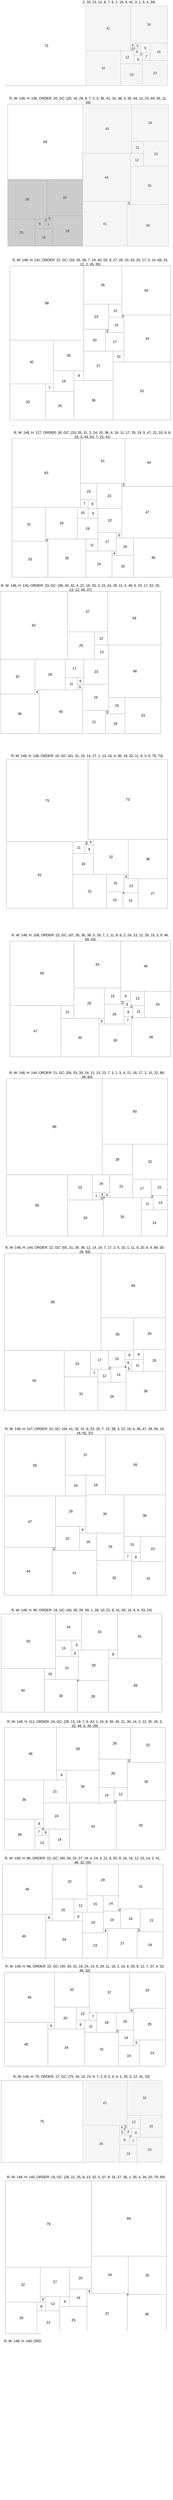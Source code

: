<mxfile version="21.2.1" type="device">
  <diagram name="Page-1" id="H1nZVYqxkzLZFgEqRADx">
    <mxGraphModel dx="-190" dy="23080" grid="1" gridSize="10" guides="1" tooltips="1" connect="1" arrows="1" fold="1" page="1" pageScale="1" pageWidth="850" pageHeight="1100" math="0" shadow="0">
      <root>
        <mxCell id="0" />
        <mxCell id="1" parent="0" />
        <mxCell id="AsBp8XiL8Dx4Y6rQVwFH-2887" value="R, W: 148, H: 73, ORDER: 17, GC: {73, 32, 20, 23, 12, 8, 7, 6, 2, 16, 9, 41, 3, 1, 5, 4, 34} " style="text;html=1;strokeColor=none;fillColor=none;align=center;verticalAlign=middle;whiteSpace=wrap;rounded=0;fontSize=32;" parent="1" vertex="1">
          <mxGeometry x="15340" y="-900" width="1480" height="30" as="geometry" />
        </mxCell>
        <mxCell id="AsBp8XiL8Dx4Y6rQVwFH-2983" value="R, W: 148, H: 130, ORDER: 20, GC: {25, 16, 28, 9, 7, 2, 5, 36, 41, 33, 38, 3, 35, 44, 12, 23, 69, 45, 11, 34} " style="text;html=1;strokeColor=none;fillColor=none;align=center;verticalAlign=middle;whiteSpace=wrap;rounded=0;fontSize=32;" parent="1" vertex="1">
          <mxGeometry x="15350" width="1480" height="30" as="geometry" />
        </mxCell>
        <mxCell id="AsBp8XiL8Dx4Y6rQVwFH-4285" value="R, W: 148, H: 141, ORDER: 22, GC: {33, 26, 36, 7, 19, 40, 53, 9, 27, 28, 10, 43, 20, 17, 3, 14, 68, 23, 12, 2, 45, 35} " style="text;html=1;strokeColor=none;fillColor=none;align=center;verticalAlign=middle;whiteSpace=wrap;rounded=0;fontSize=32;" parent="1" vertex="1">
          <mxGeometry x="15370" y="1480" width="1480" height="30" as="geometry" />
        </mxCell>
        <mxCell id="AsBp8XiL8Dx4Y6rQVwFH-4377" value="R, W: 148, H: 127, ORDER: 26, GC: {33, 35, 31, 2, 24, 20, 36, 4, 16, 11, 17, 29, 19, 5, 47, 22, 10, 9, 8, 23, 3, 44, 63, 7, 15, 41} " style="text;html=1;strokeColor=none;fillColor=none;align=center;verticalAlign=middle;whiteSpace=wrap;rounded=0;fontSize=32;" parent="1" vertex="1">
          <mxGeometry x="15390" y="3060" width="1480" height="30" as="geometry" />
        </mxCell>
        <mxCell id="AsBp8XiL8Dx4Y6rQVwFH-4509" value="R, W: 148, H: 130, ORDER: 23, GC: {36, 40, 32, 4, 21, 18, 33, 3, 15, 24, 28, 11, 5, 48, 6, 23, 17, 62, 25, 13, 12, 49, 37} " style="text;html=1;strokeColor=none;fillColor=none;align=center;verticalAlign=middle;whiteSpace=wrap;rounded=0;fontSize=32;" parent="1" vertex="1">
          <mxGeometry x="15280" y="4460" width="1480" height="30" as="geometry" />
        </mxCell>
        <mxCell id="AsBp8XiL8Dx4Y6rQVwFH-4600" value="R, W: 148, H: 136, ORDER: 18, GC: {61, 31, 15, 14, 27, 1, 13, 16, 4, 36, 19, 32, 11, 8, 3, 5, 75, 73} " style="text;html=1;strokeColor=none;fillColor=none;align=center;verticalAlign=middle;whiteSpace=wrap;rounded=0;fontSize=32;" parent="1" vertex="1">
          <mxGeometry x="15340" y="6000" width="1480" height="30" as="geometry" />
        </mxCell>
        <mxCell id="AsBp8XiL8Dx4Y6rQVwFH-4703" value="R, W: 148, H: 106, ORDER: 22, GC: {47, 35, 30, 36, 5, 18, 7, 1, 11, 8, 6, 2, 24, 13, 12, 28, 15, 3, 9, 46, 59, 43} " style="text;html=1;strokeColor=none;fillColor=none;align=center;verticalAlign=middle;whiteSpace=wrap;rounded=0;fontSize=32;" parent="1" vertex="1">
          <mxGeometry x="15370" y="7660" width="1480" height="30" as="geometry" />
        </mxCell>
        <mxCell id="AsBp8XiL8Dx4Y6rQVwFH-4771" value="R, W: 148, H: 144, ORDER: 21, GC: {56, 33, 35, 24, 11, 13, 23, 7, 3, 1, 5, 4, 21, 16, 17, 2, 15, 32, 88, 28, 60} " style="text;html=1;strokeColor=none;fillColor=none;align=center;verticalAlign=middle;whiteSpace=wrap;rounded=0;fontSize=32;" parent="1" vertex="1">
          <mxGeometry x="15340" y="8920" width="1480" height="30" as="geometry" />
        </mxCell>
        <mxCell id="AsBp8XiL8Dx4Y6rQVwFH-4860" value="R, W: 148, H: 144, ORDER: 22, GC: {55, 31, 26, 36, 12, 14, 24, 7, 17, 2, 5, 15, 1, 11, 6, 20, 8, 9, 89, 30, 29, 59} " style="text;html=1;strokeColor=none;fillColor=none;align=center;verticalAlign=middle;whiteSpace=wrap;rounded=0;fontSize=32;" parent="1" vertex="1">
          <mxGeometry x="15320" y="10520" width="1480" height="30" as="geometry" />
        </mxCell>
        <mxCell id="AsBp8XiL8Dx4Y6rQVwFH-4952" value="R, W: 148, H: 147, ORDER: 22, GC: {44, 41, 32, 31, 8, 23, 25, 7, 15, 38, 3, 22, 16, 6, 35, 47, 28, 56, 19, 18, 55, 37} " style="text;html=1;strokeColor=none;fillColor=none;align=center;verticalAlign=middle;whiteSpace=wrap;rounded=0;fontSize=32;" parent="1" vertex="1">
          <mxGeometry x="15320" y="12180" width="1480" height="30" as="geometry" />
        </mxCell>
        <mxCell id="AsBp8XiL8Dx4Y6rQVwFH-5021" value="R, W: 148, H: 90, ORDER: 16, GC: {40, 30, 29, 49, 1, 28, 10, 21, 8, 41, 50, 15, 6, 9, 33, 24} " style="text;html=1;strokeColor=none;fillColor=none;align=center;verticalAlign=middle;whiteSpace=wrap;rounded=0;fontSize=32;" parent="1" vertex="1">
          <mxGeometry x="15290" y="13820" width="1480" height="30" as="geometry" />
        </mxCell>
        <mxCell id="AsBp8XiL8Dx4Y6rQVwFH-5089" value="R, W: 148, H: 112, ORDER: 24, GC: {28, 13, 19, 7, 6, 43, 1, 24, 8, 36, 45, 21, 30, 14, 2, 12, 35, 26, 3, 32, 48, 9, 39, 29} " style="text;html=1;strokeColor=none;fillColor=none;align=center;verticalAlign=middle;whiteSpace=wrap;rounded=0;fontSize=32;" parent="1" vertex="1">
          <mxGeometry x="15320" y="14860" width="1480" height="30" as="geometry" />
        </mxCell>
        <mxCell id="AsBp8XiL8Dx4Y6rQVwFH-5212" value="R, W: 148, H: 86, ORDER: 22, GC: {40, 34, 23, 27, 19, 4, 24, 3, 21, 6, 20, 8, 16, 18, 12, 15, 14, 2, 41, 46, 32, 29} " style="text;html=1;strokeColor=none;fillColor=none;align=center;verticalAlign=middle;whiteSpace=wrap;rounded=0;fontSize=32;" parent="1" vertex="1">
          <mxGeometry x="15300" y="16110" width="1480" height="30" as="geometry" />
        </mxCell>
        <mxCell id="AsBp8XiL8Dx4Y6rQVwFH-5327" value="R, W: 148, H: 86, ORDER: 22, GC: {40, 34, 31, 19, 24, 14, 5, 29, 11, 18, 2, 16, 6, 20, 8, 12, 7, 37, 4, 33, 46, 32} " style="text;html=1;strokeColor=none;fillColor=none;align=center;verticalAlign=middle;whiteSpace=wrap;rounded=0;fontSize=32;" parent="1" vertex="1">
          <mxGeometry x="15320" y="17100" width="1480" height="30" as="geometry" />
        </mxCell>
        <mxCell id="AsBp8XiL8Dx4Y6rQVwFH-5481" value="R, W: 148, H: 75, ORDER: 17, GC: {75, 34, 16, 23, 9, 7, 2, 8, 5, 6, 4, 1, 20, 3, 12, 41, 32} " style="text;html=1;strokeColor=none;fillColor=none;align=center;verticalAlign=middle;whiteSpace=wrap;rounded=0;fontSize=32;" parent="1" vertex="1">
          <mxGeometry x="15290" y="18090" width="1480" height="30" as="geometry" />
        </mxCell>
        <mxCell id="yOzqqhK1axRImjvCnXJV-137" value="R, W: 148, H: 140, ORDER: 19, GC: {29, 21, 25, 8, 13, 32, 5, 37, 9, 16, 27, 36, 1, 35, 4, 34, 20, 79, 69} " style="text;html=1;strokeColor=none;fillColor=none;align=center;verticalAlign=middle;whiteSpace=wrap;rounded=0;fontSize=32;" vertex="1" parent="1">
          <mxGeometry x="15330" y="19010" width="1480" height="30" as="geometry" />
        </mxCell>
        <mxCell id="yOzqqhK1axRImjvCnXJV-157" value="R, W: 148, H: 140, ORDER: 26, GC: {27, 25, 17, 10, 13, 7, 3, 9, 14, 4, 5, 20, 8, 16, 2, 31, 29, 33, 19, 23, 22, 43, 1, 21, 84, 64} " style="text;html=1;strokeColor=none;fillColor=none;align=center;verticalAlign=middle;whiteSpace=wrap;rounded=0;fontStyle=2;fontSize=32;" vertex="1" parent="1">
          <mxGeometry x="15310" y="20530" width="1480" height="30" as="geometry" />
        </mxCell>
        <mxCell id="yOzqqhK1axRImjvCnXJV-158" value="" style="group;flipH=1;fontStyle=2;fontSize=32;flipV=1;" vertex="1" connectable="0" parent="1">
          <mxGeometry x="15320" y="20580" width="1480" height="1400" as="geometry" />
        </mxCell>
        <mxCell id="yOzqqhK1axRImjvCnXJV-159" value="33" style="rounded=0;whiteSpace=wrap;html=1;fontStyle=2;fontSize=32;" vertex="1" parent="yOzqqhK1axRImjvCnXJV-158">
          <mxGeometry x="1150" y="1070" width="330" height="330" as="geometry" />
        </mxCell>
        <mxCell id="yOzqqhK1axRImjvCnXJV-160" value="14" style="rounded=0;whiteSpace=wrap;html=1;fontStyle=2;fontSize=32;" vertex="1" parent="yOzqqhK1axRImjvCnXJV-158">
          <mxGeometry x="1010" y="1260" width="140" height="140" as="geometry" />
        </mxCell>
        <mxCell id="yOzqqhK1axRImjvCnXJV-161" value="9" style="rounded=0;whiteSpace=wrap;html=1;fontStyle=2;fontSize=32;" vertex="1" parent="yOzqqhK1axRImjvCnXJV-158">
          <mxGeometry x="920" y="1310" width="90" height="90" as="geometry" />
        </mxCell>
        <mxCell id="yOzqqhK1axRImjvCnXJV-162" value="13" style="rounded=0;whiteSpace=wrap;html=1;fontStyle=2;fontSize=32;" vertex="1" parent="yOzqqhK1axRImjvCnXJV-158">
          <mxGeometry x="790" y="1270" width="130" height="130" as="geometry" />
        </mxCell>
        <mxCell id="yOzqqhK1axRImjvCnXJV-163" value="5" style="rounded=0;whiteSpace=wrap;html=1;fontStyle=2;fontSize=32;" vertex="1" parent="yOzqqhK1axRImjvCnXJV-158">
          <mxGeometry x="960" y="1260" width="50" height="50" as="geometry" />
        </mxCell>
        <mxCell id="yOzqqhK1axRImjvCnXJV-164" value="4" style="rounded=0;whiteSpace=wrap;html=1;fontStyle=2;fontSize=32;" vertex="1" parent="yOzqqhK1axRImjvCnXJV-158">
          <mxGeometry x="920" y="1270" width="40" height="40" as="geometry" />
        </mxCell>
        <mxCell id="yOzqqhK1axRImjvCnXJV-165" value="10" style="rounded=0;whiteSpace=wrap;html=1;fontStyle=2;fontSize=32;" vertex="1" parent="yOzqqhK1axRImjvCnXJV-158">
          <mxGeometry x="690" y="1300" width="100" height="100" as="geometry" />
        </mxCell>
        <mxCell id="yOzqqhK1axRImjvCnXJV-166" value="17" style="rounded=0;whiteSpace=wrap;html=1;fontStyle=2;fontSize=32;" vertex="1" parent="yOzqqhK1axRImjvCnXJV-158">
          <mxGeometry x="520" y="1230" width="170" height="170" as="geometry" />
        </mxCell>
        <mxCell id="yOzqqhK1axRImjvCnXJV-167" value="3" style="rounded=0;whiteSpace=wrap;html=1;fontStyle=2;fontSize=32;" vertex="1" parent="yOzqqhK1axRImjvCnXJV-158">
          <mxGeometry x="760" y="1270" width="30" height="30" as="geometry" />
        </mxCell>
        <mxCell id="yOzqqhK1axRImjvCnXJV-168" value="7" style="rounded=0;whiteSpace=wrap;html=1;fontStyle=2;fontSize=32;" vertex="1" parent="yOzqqhK1axRImjvCnXJV-158">
          <mxGeometry x="690" y="1230" width="70" height="70" as="geometry" />
        </mxCell>
        <mxCell id="yOzqqhK1axRImjvCnXJV-169" value="20" style="rounded=0;whiteSpace=wrap;html=1;fontStyle=2;fontSize=32;" vertex="1" parent="yOzqqhK1axRImjvCnXJV-158">
          <mxGeometry x="760" y="1070" width="200" height="200" as="geometry" />
        </mxCell>
        <mxCell id="yOzqqhK1axRImjvCnXJV-170" value="19" style="rounded=0;whiteSpace=wrap;html=1;fontStyle=2;fontSize=32;" vertex="1" parent="yOzqqhK1axRImjvCnXJV-158">
          <mxGeometry x="960" y="1070" width="190" height="190" as="geometry" />
        </mxCell>
        <mxCell id="yOzqqhK1axRImjvCnXJV-171" value="25" style="rounded=0;whiteSpace=wrap;html=1;fontStyle=2;fontSize=32;" vertex="1" parent="yOzqqhK1axRImjvCnXJV-158">
          <mxGeometry x="270" y="1150" width="250" height="250" as="geometry" />
        </mxCell>
        <mxCell id="yOzqqhK1axRImjvCnXJV-172" value="16" style="rounded=0;whiteSpace=wrap;html=1;fontStyle=2;fontSize=32;" vertex="1" parent="yOzqqhK1axRImjvCnXJV-158">
          <mxGeometry x="600" y="1070" width="160" height="160" as="geometry" />
        </mxCell>
        <mxCell id="yOzqqhK1axRImjvCnXJV-173" value="8" style="rounded=0;whiteSpace=wrap;html=1;fontStyle=2;fontSize=32;" vertex="1" parent="yOzqqhK1axRImjvCnXJV-158">
          <mxGeometry x="520" y="1150" width="80" height="80" as="geometry" />
        </mxCell>
        <mxCell id="yOzqqhK1axRImjvCnXJV-174" value="27" style="rounded=0;whiteSpace=wrap;html=1;fontStyle=2;fontSize=32;" vertex="1" parent="yOzqqhK1axRImjvCnXJV-158">
          <mxGeometry y="1130" width="270" height="270" as="geometry" />
        </mxCell>
        <mxCell id="yOzqqhK1axRImjvCnXJV-175" value="31" style="rounded=0;whiteSpace=wrap;html=1;fontStyle=2;fontSize=32;" vertex="1" parent="yOzqqhK1axRImjvCnXJV-158">
          <mxGeometry x="290" y="840" width="310" height="310" as="geometry" />
        </mxCell>
        <mxCell id="yOzqqhK1axRImjvCnXJV-176" value="2" style="rounded=0;whiteSpace=wrap;html=1;fontStyle=2;fontSize=32;" vertex="1" parent="yOzqqhK1axRImjvCnXJV-158">
          <mxGeometry x="270" y="1130" width="20" height="20" as="geometry" />
        </mxCell>
        <mxCell id="yOzqqhK1axRImjvCnXJV-177" value="29" style="rounded=0;whiteSpace=wrap;html=1;fontStyle=2;fontSize=32;" vertex="1" parent="yOzqqhK1axRImjvCnXJV-158">
          <mxGeometry y="840" width="290" height="290" as="geometry" />
        </mxCell>
        <mxCell id="yOzqqhK1axRImjvCnXJV-178" value="43" style="rounded=0;whiteSpace=wrap;html=1;fontStyle=2;fontSize=32;" vertex="1" parent="yOzqqhK1axRImjvCnXJV-158">
          <mxGeometry x="1050" y="640" width="430" height="430" as="geometry" />
        </mxCell>
        <mxCell id="yOzqqhK1axRImjvCnXJV-179" value="22" style="rounded=0;whiteSpace=wrap;html=1;fontStyle=2;fontSize=32;" vertex="1" parent="yOzqqhK1axRImjvCnXJV-158">
          <mxGeometry x="830" y="850" width="220" height="220" as="geometry" />
        </mxCell>
        <mxCell id="yOzqqhK1axRImjvCnXJV-180" value="23" style="rounded=0;whiteSpace=wrap;html=1;fontStyle=2;fontSize=32;" vertex="1" parent="yOzqqhK1axRImjvCnXJV-158">
          <mxGeometry x="600" y="840" width="230" height="230" as="geometry" />
        </mxCell>
        <mxCell id="yOzqqhK1axRImjvCnXJV-181" value="21" style="rounded=0;whiteSpace=wrap;html=1;fontStyle=2;fontSize=32;" vertex="1" parent="yOzqqhK1axRImjvCnXJV-158">
          <mxGeometry x="840" y="640" width="210" height="210" as="geometry" />
        </mxCell>
        <mxCell id="yOzqqhK1axRImjvCnXJV-182" value="1" style="rounded=0;whiteSpace=wrap;html=1;fontStyle=2;fontSize=32;" vertex="1" parent="yOzqqhK1axRImjvCnXJV-158">
          <mxGeometry x="830" y="840" width="10" height="10" as="geometry" />
        </mxCell>
        <mxCell id="yOzqqhK1axRImjvCnXJV-183" value="84" style="rounded=0;whiteSpace=wrap;html=1;fontStyle=2;fontSize=32;" vertex="1" parent="yOzqqhK1axRImjvCnXJV-158">
          <mxGeometry width="840" height="840" as="geometry" />
        </mxCell>
        <mxCell id="yOzqqhK1axRImjvCnXJV-184" value="64" style="rounded=0;whiteSpace=wrap;html=1;fontStyle=2;fontSize=32;" vertex="1" parent="yOzqqhK1axRImjvCnXJV-158">
          <mxGeometry x="840" width="640" height="640" as="geometry" />
        </mxCell>
        <mxCell id="yOzqqhK1axRImjvCnXJV-185" value="" style="group;flipV=1;" vertex="1" connectable="0" parent="1">
          <mxGeometry x="15340" y="-850" width="1480" height="730" as="geometry" />
        </mxCell>
        <mxCell id="761dnnyQ54j-Cl0NHfQN-2888" value="73" style="rounded=0;whiteSpace=wrap;html=1;fontSize=32;" parent="yOzqqhK1axRImjvCnXJV-185" vertex="1">
          <mxGeometry width="730" height="730" as="geometry" />
        </mxCell>
        <mxCell id="761dnnyQ54j-Cl0NHfQN-2889" value="32" style="rounded=0;whiteSpace=wrap;html=1;fontSize=32;fillColor=#f5f5f5;fontColor=#333333;strokeColor=#666666;" parent="yOzqqhK1axRImjvCnXJV-185" vertex="1">
          <mxGeometry x="730" y="410" width="320" height="320" as="geometry" />
        </mxCell>
        <mxCell id="761dnnyQ54j-Cl0NHfQN-2890" value="20" style="rounded=0;whiteSpace=wrap;html=1;fontSize=32;fillColor=#f5f5f5;fontColor=#333333;strokeColor=#666666;" parent="yOzqqhK1axRImjvCnXJV-185" vertex="1">
          <mxGeometry x="1050" y="530" width="200" height="200" as="geometry" />
        </mxCell>
        <mxCell id="761dnnyQ54j-Cl0NHfQN-2891" value="23" style="rounded=0;whiteSpace=wrap;html=1;fontSize=32;fillColor=#f5f5f5;fontColor=#333333;strokeColor=#666666;" parent="yOzqqhK1axRImjvCnXJV-185" vertex="1">
          <mxGeometry x="1250" y="500" width="230" height="230" as="geometry" />
        </mxCell>
        <mxCell id="761dnnyQ54j-Cl0NHfQN-2892" value="12" style="rounded=0;whiteSpace=wrap;html=1;fontSize=32;fillColor=#f5f5f5;fontColor=#333333;strokeColor=#666666;" parent="yOzqqhK1axRImjvCnXJV-185" vertex="1">
          <mxGeometry x="1050" y="410" width="120" height="120" as="geometry" />
        </mxCell>
        <mxCell id="761dnnyQ54j-Cl0NHfQN-2893" value="8" style="rounded=0;whiteSpace=wrap;html=1;fontSize=32;fillColor=#f5f5f5;fontColor=#333333;strokeColor=#666666;" parent="yOzqqhK1axRImjvCnXJV-185" vertex="1">
          <mxGeometry x="1170" y="450" width="80" height="80" as="geometry" />
        </mxCell>
        <mxCell id="761dnnyQ54j-Cl0NHfQN-2894" value="7" style="rounded=0;whiteSpace=wrap;html=1;fontSize=32;fillColor=#f5f5f5;fontColor=#333333;strokeColor=#666666;" parent="yOzqqhK1axRImjvCnXJV-185" vertex="1">
          <mxGeometry x="1250" y="430" width="70" height="70" as="geometry" />
        </mxCell>
        <mxCell id="761dnnyQ54j-Cl0NHfQN-2895" value="6" style="rounded=0;whiteSpace=wrap;html=1;fontSize=32;fillColor=#f5f5f5;fontColor=#333333;strokeColor=#666666;" parent="yOzqqhK1axRImjvCnXJV-185" vertex="1">
          <mxGeometry x="1170" y="390" width="60" height="60" as="geometry" />
        </mxCell>
        <mxCell id="761dnnyQ54j-Cl0NHfQN-2896" value="2" style="rounded=0;whiteSpace=wrap;html=1;fontSize=32;fillColor=#f5f5f5;fontColor=#333333;strokeColor=#666666;" parent="yOzqqhK1axRImjvCnXJV-185" vertex="1">
          <mxGeometry x="1230" y="430" width="20" height="20" as="geometry" />
        </mxCell>
        <mxCell id="761dnnyQ54j-Cl0NHfQN-2897" value="16" style="rounded=0;whiteSpace=wrap;html=1;fontSize=32;fillColor=#f5f5f5;fontColor=#333333;strokeColor=#666666;" parent="yOzqqhK1axRImjvCnXJV-185" vertex="1">
          <mxGeometry x="1320" y="340" width="160" height="160" as="geometry" />
        </mxCell>
        <mxCell id="761dnnyQ54j-Cl0NHfQN-2898" value="9" style="rounded=0;whiteSpace=wrap;html=1;fontSize=32;fillColor=#f5f5f5;fontColor=#333333;strokeColor=#666666;" parent="yOzqqhK1axRImjvCnXJV-185" vertex="1">
          <mxGeometry x="1230" y="340" width="90" height="90" as="geometry" />
        </mxCell>
        <mxCell id="761dnnyQ54j-Cl0NHfQN-2899" value="41" style="rounded=0;whiteSpace=wrap;html=1;fontSize=32;fillColor=#f5f5f5;fontColor=#333333;strokeColor=#666666;" parent="yOzqqhK1axRImjvCnXJV-185" vertex="1">
          <mxGeometry x="730" width="410" height="410" as="geometry" />
        </mxCell>
        <mxCell id="761dnnyQ54j-Cl0NHfQN-2900" value="3" style="rounded=0;whiteSpace=wrap;html=1;fontSize=32;fillColor=#f5f5f5;fontColor=#333333;strokeColor=#666666;" parent="yOzqqhK1axRImjvCnXJV-185" vertex="1">
          <mxGeometry x="1140" y="380" width="30" height="30" as="geometry" />
        </mxCell>
        <mxCell id="761dnnyQ54j-Cl0NHfQN-2901" value="1" style="rounded=0;whiteSpace=wrap;html=1;fontSize=32;fillColor=#f5f5f5;fontColor=#333333;strokeColor=#666666;" parent="yOzqqhK1axRImjvCnXJV-185" vertex="1">
          <mxGeometry x="1170" y="380" width="10" height="10" as="geometry" />
        </mxCell>
        <mxCell id="761dnnyQ54j-Cl0NHfQN-2902" value="5" style="rounded=0;whiteSpace=wrap;html=1;fontSize=32;fillColor=#f5f5f5;fontColor=#333333;strokeColor=#666666;" parent="yOzqqhK1axRImjvCnXJV-185" vertex="1">
          <mxGeometry x="1180" y="340" width="50" height="50" as="geometry" />
        </mxCell>
        <mxCell id="761dnnyQ54j-Cl0NHfQN-2903" value="4" style="rounded=0;whiteSpace=wrap;html=1;fontSize=32;fillColor=#f5f5f5;fontColor=#333333;strokeColor=#666666;" parent="yOzqqhK1axRImjvCnXJV-185" vertex="1">
          <mxGeometry x="1140" y="340" width="40" height="40" as="geometry" />
        </mxCell>
        <mxCell id="761dnnyQ54j-Cl0NHfQN-2904" value="34" style="rounded=0;whiteSpace=wrap;html=1;fontSize=32;fillColor=#f5f5f5;fontColor=#333333;strokeColor=#666666;" parent="yOzqqhK1axRImjvCnXJV-185" vertex="1">
          <mxGeometry x="1140" width="340" height="340" as="geometry" />
        </mxCell>
        <mxCell id="yOzqqhK1axRImjvCnXJV-186" value="" style="group;flipV=1;" vertex="1" connectable="0" parent="1">
          <mxGeometry x="15350" y="50" width="1480" height="1300" as="geometry" />
        </mxCell>
        <mxCell id="761dnnyQ54j-Cl0NHfQN-2984" value="25" style="rounded=0;whiteSpace=wrap;html=1;fontSize=32;fillColor=#CCCCCC;fontColor=#333333;strokeColor=#666666;" parent="yOzqqhK1axRImjvCnXJV-186" vertex="1">
          <mxGeometry y="1050" width="250" height="250" as="geometry" />
        </mxCell>
        <mxCell id="761dnnyQ54j-Cl0NHfQN-2985" value="16" style="rounded=0;whiteSpace=wrap;html=1;fontSize=32;fillColor=#CCCCCC;fontColor=#333333;strokeColor=#666666;" parent="yOzqqhK1axRImjvCnXJV-186" vertex="1">
          <mxGeometry x="250" y="1140" width="160" height="160" as="geometry" />
        </mxCell>
        <mxCell id="761dnnyQ54j-Cl0NHfQN-2986" value="28" style="rounded=0;whiteSpace=wrap;html=1;fontSize=32;fillColor=#CCCCCC;fontColor=#333333;strokeColor=#666666;" parent="yOzqqhK1axRImjvCnXJV-186" vertex="1">
          <mxGeometry x="410" y="1020" width="280" height="280" as="geometry" />
        </mxCell>
        <mxCell id="761dnnyQ54j-Cl0NHfQN-2987" value="9" style="rounded=0;whiteSpace=wrap;html=1;fontSize=32;fillColor=#CCCCCC;fontColor=#333333;strokeColor=#666666;" parent="yOzqqhK1axRImjvCnXJV-186" vertex="1">
          <mxGeometry x="250" y="1050" width="90" height="90" as="geometry" />
        </mxCell>
        <mxCell id="761dnnyQ54j-Cl0NHfQN-2988" value="7" style="rounded=0;whiteSpace=wrap;html=1;fontSize=32;fillColor=#CCCCCC;fontColor=#333333;strokeColor=#666666;" parent="yOzqqhK1axRImjvCnXJV-186" vertex="1">
          <mxGeometry x="340" y="1070" width="70" height="70" as="geometry" />
        </mxCell>
        <mxCell id="761dnnyQ54j-Cl0NHfQN-2989" value="2" style="rounded=0;whiteSpace=wrap;html=1;fontSize=32;fillColor=#CCCCCC;fontColor=#333333;strokeColor=#666666;" parent="yOzqqhK1axRImjvCnXJV-186" vertex="1">
          <mxGeometry x="340" y="1050" width="20" height="20" as="geometry" />
        </mxCell>
        <mxCell id="761dnnyQ54j-Cl0NHfQN-2990" value="5" style="rounded=0;whiteSpace=wrap;html=1;fontSize=32;fillColor=#CCCCCC;fontColor=#333333;strokeColor=#666666;" parent="yOzqqhK1axRImjvCnXJV-186" vertex="1">
          <mxGeometry x="360" y="1020" width="50" height="50" as="geometry" />
        </mxCell>
        <mxCell id="761dnnyQ54j-Cl0NHfQN-2991" value="36" style="rounded=0;whiteSpace=wrap;html=1;fontSize=32;fillColor=#CCCCCC;fontColor=#333333;strokeColor=#666666;" parent="yOzqqhK1axRImjvCnXJV-186" vertex="1">
          <mxGeometry y="690" width="360" height="360" as="geometry" />
        </mxCell>
        <mxCell id="761dnnyQ54j-Cl0NHfQN-2992" value="41" style="rounded=0;whiteSpace=wrap;html=1;fontSize=32;fillColor=#f5f5f5;fontColor=#333333;strokeColor=#666666;" parent="yOzqqhK1axRImjvCnXJV-186" vertex="1">
          <mxGeometry x="690" y="890" width="410" height="410" as="geometry" />
        </mxCell>
        <mxCell id="761dnnyQ54j-Cl0NHfQN-2993" value="33" style="rounded=0;whiteSpace=wrap;html=1;fontSize=32;fillColor=#CCCCCC;fontColor=#333333;strokeColor=#666666;" parent="yOzqqhK1axRImjvCnXJV-186" vertex="1">
          <mxGeometry x="360" y="690" width="330" height="330" as="geometry" />
        </mxCell>
        <mxCell id="761dnnyQ54j-Cl0NHfQN-2994" value="38" style="rounded=0;whiteSpace=wrap;html=1;fontSize=32;fillColor=#f5f5f5;fontColor=#333333;strokeColor=#666666;" parent="yOzqqhK1axRImjvCnXJV-186" vertex="1">
          <mxGeometry x="1100" y="920" width="380" height="380" as="geometry" />
        </mxCell>
        <mxCell id="761dnnyQ54j-Cl0NHfQN-2995" value="3" style="rounded=0;whiteSpace=wrap;html=1;fontSize=32;fillColor=#f5f5f5;fontColor=#333333;strokeColor=#666666;" parent="yOzqqhK1axRImjvCnXJV-186" vertex="1">
          <mxGeometry x="1100" y="890" width="30" height="30" as="geometry" />
        </mxCell>
        <mxCell id="761dnnyQ54j-Cl0NHfQN-2996" value="35" style="rounded=0;whiteSpace=wrap;html=1;fontSize=32;fillColor=#f5f5f5;fontColor=#333333;strokeColor=#666666;" parent="yOzqqhK1axRImjvCnXJV-186" vertex="1">
          <mxGeometry x="1130" y="570" width="350" height="350" as="geometry" />
        </mxCell>
        <mxCell id="761dnnyQ54j-Cl0NHfQN-2997" value="44" style="rounded=0;whiteSpace=wrap;html=1;fontSize=32;fillColor=#f5f5f5;fontColor=#333333;strokeColor=#666666;" parent="yOzqqhK1axRImjvCnXJV-186" vertex="1">
          <mxGeometry x="690" y="450" width="440" height="440" as="geometry" />
        </mxCell>
        <mxCell id="761dnnyQ54j-Cl0NHfQN-2998" value="12" style="rounded=0;whiteSpace=wrap;html=1;fontSize=32;fillColor=#f5f5f5;fontColor=#333333;strokeColor=#666666;" parent="yOzqqhK1axRImjvCnXJV-186" vertex="1">
          <mxGeometry x="1130" y="450" width="120" height="120" as="geometry" />
        </mxCell>
        <mxCell id="761dnnyQ54j-Cl0NHfQN-2999" value="23" style="rounded=0;whiteSpace=wrap;html=1;fontSize=32;fillColor=#f5f5f5;fontColor=#333333;strokeColor=#666666;" parent="yOzqqhK1axRImjvCnXJV-186" vertex="1">
          <mxGeometry x="1250" y="340" width="230" height="230" as="geometry" />
        </mxCell>
        <mxCell id="761dnnyQ54j-Cl0NHfQN-3000" value="69" style="rounded=0;whiteSpace=wrap;html=1;fontSize=32;" parent="yOzqqhK1axRImjvCnXJV-186" vertex="1">
          <mxGeometry width="690" height="690" as="geometry" />
        </mxCell>
        <mxCell id="761dnnyQ54j-Cl0NHfQN-3001" value="45" style="rounded=0;whiteSpace=wrap;html=1;fontSize=32;fillColor=#f5f5f5;fontColor=#333333;strokeColor=#666666;" parent="yOzqqhK1axRImjvCnXJV-186" vertex="1">
          <mxGeometry x="690" width="450" height="450" as="geometry" />
        </mxCell>
        <mxCell id="761dnnyQ54j-Cl0NHfQN-3002" value="11" style="rounded=0;whiteSpace=wrap;html=1;fontSize=32;fillColor=#f5f5f5;fontColor=#333333;strokeColor=#666666;" parent="yOzqqhK1axRImjvCnXJV-186" vertex="1">
          <mxGeometry x="1140" y="340" width="110" height="110" as="geometry" />
        </mxCell>
        <mxCell id="761dnnyQ54j-Cl0NHfQN-3003" value="34" style="rounded=0;whiteSpace=wrap;html=1;fontSize=32;fillColor=#f5f5f5;fontColor=#333333;strokeColor=#666666;" parent="yOzqqhK1axRImjvCnXJV-186" vertex="1">
          <mxGeometry x="1140" width="340" height="340" as="geometry" />
        </mxCell>
        <mxCell id="yOzqqhK1axRImjvCnXJV-187" value="" style="group;flipV=1;" vertex="1" connectable="0" parent="1">
          <mxGeometry x="15370" y="1530" width="1480" height="1410" as="geometry" />
        </mxCell>
        <mxCell id="761dnnyQ54j-Cl0NHfQN-4286" value="33" style="rounded=0;whiteSpace=wrap;html=1;fontSize=32;" parent="yOzqqhK1axRImjvCnXJV-187" vertex="1">
          <mxGeometry y="1080" width="330" height="330" as="geometry" />
        </mxCell>
        <mxCell id="761dnnyQ54j-Cl0NHfQN-4287" value="26" style="rounded=0;whiteSpace=wrap;html=1;fontSize=32;" parent="yOzqqhK1axRImjvCnXJV-187" vertex="1">
          <mxGeometry x="330" y="1150" width="260" height="260" as="geometry" />
        </mxCell>
        <mxCell id="761dnnyQ54j-Cl0NHfQN-4288" value="36" style="rounded=0;whiteSpace=wrap;html=1;fontSize=32;" parent="yOzqqhK1axRImjvCnXJV-187" vertex="1">
          <mxGeometry x="590" y="1050" width="360" height="360" as="geometry" />
        </mxCell>
        <mxCell id="761dnnyQ54j-Cl0NHfQN-4289" value="7" style="rounded=0;whiteSpace=wrap;html=1;fontSize=32;" parent="yOzqqhK1axRImjvCnXJV-187" vertex="1">
          <mxGeometry x="330" y="1080" width="70" height="70" as="geometry" />
        </mxCell>
        <mxCell id="761dnnyQ54j-Cl0NHfQN-4290" value="19" style="rounded=0;whiteSpace=wrap;html=1;fontSize=32;" parent="yOzqqhK1axRImjvCnXJV-187" vertex="1">
          <mxGeometry x="400" y="960" width="190" height="190" as="geometry" />
        </mxCell>
        <mxCell id="761dnnyQ54j-Cl0NHfQN-4291" value="40" style="rounded=0;whiteSpace=wrap;html=1;fontSize=32;" parent="yOzqqhK1axRImjvCnXJV-187" vertex="1">
          <mxGeometry y="680" width="400" height="400" as="geometry" />
        </mxCell>
        <mxCell id="761dnnyQ54j-Cl0NHfQN-4292" value="53" style="rounded=0;whiteSpace=wrap;html=1;fontSize=32;" parent="yOzqqhK1axRImjvCnXJV-187" vertex="1">
          <mxGeometry x="950" y="880" width="530" height="530" as="geometry" />
        </mxCell>
        <mxCell id="761dnnyQ54j-Cl0NHfQN-4293" value="9" style="rounded=0;whiteSpace=wrap;html=1;fontSize=32;" parent="yOzqqhK1axRImjvCnXJV-187" vertex="1">
          <mxGeometry x="590" y="960" width="90" height="90" as="geometry" />
        </mxCell>
        <mxCell id="761dnnyQ54j-Cl0NHfQN-4294" value="27" style="rounded=0;whiteSpace=wrap;html=1;fontSize=32;" parent="yOzqqhK1axRImjvCnXJV-187" vertex="1">
          <mxGeometry x="680" y="780" width="270" height="270" as="geometry" />
        </mxCell>
        <mxCell id="761dnnyQ54j-Cl0NHfQN-4295" value="28" style="rounded=0;whiteSpace=wrap;html=1;fontSize=32;" parent="yOzqqhK1axRImjvCnXJV-187" vertex="1">
          <mxGeometry x="400" y="680" width="280" height="280" as="geometry" />
        </mxCell>
        <mxCell id="761dnnyQ54j-Cl0NHfQN-4296" value="10" style="rounded=0;whiteSpace=wrap;html=1;fontSize=32;" parent="yOzqqhK1axRImjvCnXJV-187" vertex="1">
          <mxGeometry x="950" y="780" width="100" height="100" as="geometry" />
        </mxCell>
        <mxCell id="761dnnyQ54j-Cl0NHfQN-4297" value="43" style="rounded=0;whiteSpace=wrap;html=1;fontSize=32;" parent="yOzqqhK1axRImjvCnXJV-187" vertex="1">
          <mxGeometry x="1050" y="450" width="430" height="430" as="geometry" />
        </mxCell>
        <mxCell id="761dnnyQ54j-Cl0NHfQN-4298" value="20" style="rounded=0;whiteSpace=wrap;html=1;fontSize=32;" parent="yOzqqhK1axRImjvCnXJV-187" vertex="1">
          <mxGeometry x="680" y="580" width="200" height="200" as="geometry" />
        </mxCell>
        <mxCell id="761dnnyQ54j-Cl0NHfQN-4299" value="17" style="rounded=0;whiteSpace=wrap;html=1;fontSize=32;" parent="yOzqqhK1axRImjvCnXJV-187" vertex="1">
          <mxGeometry x="880" y="610" width="170" height="170" as="geometry" />
        </mxCell>
        <mxCell id="761dnnyQ54j-Cl0NHfQN-4300" value="3" style="rounded=0;whiteSpace=wrap;html=1;fontSize=32;" parent="yOzqqhK1axRImjvCnXJV-187" vertex="1">
          <mxGeometry x="880" y="580" width="30" height="30" as="geometry" />
        </mxCell>
        <mxCell id="761dnnyQ54j-Cl0NHfQN-4301" value="14" style="rounded=0;whiteSpace=wrap;html=1;fontSize=32;" parent="yOzqqhK1axRImjvCnXJV-187" vertex="1">
          <mxGeometry x="910" y="470" width="140" height="140" as="geometry" />
        </mxCell>
        <mxCell id="761dnnyQ54j-Cl0NHfQN-4302" value="68" style="rounded=0;whiteSpace=wrap;html=1;fontSize=32;" parent="yOzqqhK1axRImjvCnXJV-187" vertex="1">
          <mxGeometry width="680" height="680" as="geometry" />
        </mxCell>
        <mxCell id="761dnnyQ54j-Cl0NHfQN-4303" value="23" style="rounded=0;whiteSpace=wrap;html=1;fontSize=32;" parent="yOzqqhK1axRImjvCnXJV-187" vertex="1">
          <mxGeometry x="680" y="350" width="230" height="230" as="geometry" />
        </mxCell>
        <mxCell id="761dnnyQ54j-Cl0NHfQN-4304" value="12" style="rounded=0;whiteSpace=wrap;html=1;fontSize=32;" parent="yOzqqhK1axRImjvCnXJV-187" vertex="1">
          <mxGeometry x="910" y="350" width="120" height="120" as="geometry" />
        </mxCell>
        <mxCell id="761dnnyQ54j-Cl0NHfQN-4305" value="2" style="rounded=0;whiteSpace=wrap;html=1;fontSize=32;" parent="yOzqqhK1axRImjvCnXJV-187" vertex="1">
          <mxGeometry x="1030" y="450" width="20" height="20" as="geometry" />
        </mxCell>
        <mxCell id="761dnnyQ54j-Cl0NHfQN-4306" value="45" style="rounded=0;whiteSpace=wrap;html=1;fontSize=32;" parent="yOzqqhK1axRImjvCnXJV-187" vertex="1">
          <mxGeometry x="1030" width="450" height="450" as="geometry" />
        </mxCell>
        <mxCell id="761dnnyQ54j-Cl0NHfQN-4307" value="35" style="rounded=0;whiteSpace=wrap;html=1;fontSize=32;" parent="yOzqqhK1axRImjvCnXJV-187" vertex="1">
          <mxGeometry x="680" width="350" height="350" as="geometry" />
        </mxCell>
        <mxCell id="yOzqqhK1axRImjvCnXJV-188" value="" style="group;flipV=1;" vertex="1" connectable="0" parent="1">
          <mxGeometry x="15390" y="3110" width="1480" height="1270" as="geometry" />
        </mxCell>
        <mxCell id="761dnnyQ54j-Cl0NHfQN-4378" value="33" style="rounded=0;whiteSpace=wrap;html=1;fontSize=32;" parent="yOzqqhK1axRImjvCnXJV-188" vertex="1">
          <mxGeometry y="940" width="330" height="330" as="geometry" />
        </mxCell>
        <mxCell id="761dnnyQ54j-Cl0NHfQN-4379" value="35" style="rounded=0;whiteSpace=wrap;html=1;fontSize=32;" parent="yOzqqhK1axRImjvCnXJV-188" vertex="1">
          <mxGeometry x="330" y="920" width="350" height="350" as="geometry" />
        </mxCell>
        <mxCell id="761dnnyQ54j-Cl0NHfQN-4380" value="31" style="rounded=0;whiteSpace=wrap;html=1;fontSize=32;" parent="yOzqqhK1axRImjvCnXJV-188" vertex="1">
          <mxGeometry y="630" width="310" height="310" as="geometry" />
        </mxCell>
        <mxCell id="761dnnyQ54j-Cl0NHfQN-4381" value="2" style="rounded=0;whiteSpace=wrap;html=1;fontSize=32;" parent="yOzqqhK1axRImjvCnXJV-188" vertex="1">
          <mxGeometry x="310" y="920" width="20" height="20" as="geometry" />
        </mxCell>
        <mxCell id="761dnnyQ54j-Cl0NHfQN-4382" value="24" style="rounded=0;whiteSpace=wrap;html=1;fontSize=32;" parent="yOzqqhK1axRImjvCnXJV-188" vertex="1">
          <mxGeometry x="680" y="1030" width="240" height="240" as="geometry" />
        </mxCell>
        <mxCell id="761dnnyQ54j-Cl0NHfQN-4383" value="20" style="rounded=0;whiteSpace=wrap;html=1;fontSize=32;" parent="yOzqqhK1axRImjvCnXJV-188" vertex="1">
          <mxGeometry x="920" y="1070" width="200" height="200" as="geometry" />
        </mxCell>
        <mxCell id="761dnnyQ54j-Cl0NHfQN-4384" value="36" style="rounded=0;whiteSpace=wrap;html=1;fontSize=32;" parent="yOzqqhK1axRImjvCnXJV-188" vertex="1">
          <mxGeometry x="1120" y="910" width="360" height="360" as="geometry" />
        </mxCell>
        <mxCell id="761dnnyQ54j-Cl0NHfQN-4385" value="4" style="rounded=0;whiteSpace=wrap;html=1;fontSize=32;" parent="yOzqqhK1axRImjvCnXJV-188" vertex="1">
          <mxGeometry x="920" y="1030" width="40" height="40" as="geometry" />
        </mxCell>
        <mxCell id="761dnnyQ54j-Cl0NHfQN-4386" value="16" style="rounded=0;whiteSpace=wrap;html=1;fontSize=32;" parent="yOzqqhK1axRImjvCnXJV-188" vertex="1">
          <mxGeometry x="960" y="910" width="160" height="160" as="geometry" />
        </mxCell>
        <mxCell id="761dnnyQ54j-Cl0NHfQN-4387" value="11" style="rounded=0;whiteSpace=wrap;html=1;fontSize=32;" parent="yOzqqhK1axRImjvCnXJV-188" vertex="1">
          <mxGeometry x="680" y="920" width="110" height="110" as="geometry" />
        </mxCell>
        <mxCell id="761dnnyQ54j-Cl0NHfQN-4388" value="17" style="rounded=0;whiteSpace=wrap;html=1;fontSize=32;" parent="yOzqqhK1axRImjvCnXJV-188" vertex="1">
          <mxGeometry x="790" y="860" width="170" height="170" as="geometry" />
        </mxCell>
        <mxCell id="761dnnyQ54j-Cl0NHfQN-4389" value="29" style="rounded=0;whiteSpace=wrap;html=1;fontSize=32;" parent="yOzqqhK1axRImjvCnXJV-188" vertex="1">
          <mxGeometry x="310" y="630" width="290" height="290" as="geometry" />
        </mxCell>
        <mxCell id="761dnnyQ54j-Cl0NHfQN-4390" value="19" style="rounded=0;whiteSpace=wrap;html=1;fontSize=32;" parent="yOzqqhK1axRImjvCnXJV-188" vertex="1">
          <mxGeometry x="600" y="730" width="190" height="190" as="geometry" />
        </mxCell>
        <mxCell id="761dnnyQ54j-Cl0NHfQN-4391" value="5" style="rounded=0;whiteSpace=wrap;html=1;fontSize=32;" parent="yOzqqhK1axRImjvCnXJV-188" vertex="1">
          <mxGeometry x="960" y="860" width="50" height="50" as="geometry" />
        </mxCell>
        <mxCell id="761dnnyQ54j-Cl0NHfQN-4392" value="47" style="rounded=0;whiteSpace=wrap;html=1;fontSize=32;" parent="yOzqqhK1axRImjvCnXJV-188" vertex="1">
          <mxGeometry x="1010" y="440" width="470" height="470" as="geometry" />
        </mxCell>
        <mxCell id="761dnnyQ54j-Cl0NHfQN-4393" value="22" style="rounded=0;whiteSpace=wrap;html=1;fontSize=32;" parent="yOzqqhK1axRImjvCnXJV-188" vertex="1">
          <mxGeometry x="790" y="640" width="220" height="220" as="geometry" />
        </mxCell>
        <mxCell id="761dnnyQ54j-Cl0NHfQN-4394" value="10" style="rounded=0;whiteSpace=wrap;html=1;fontSize=32;" parent="yOzqqhK1axRImjvCnXJV-188" vertex="1">
          <mxGeometry x="600" y="630" width="100" height="100" as="geometry" />
        </mxCell>
        <mxCell id="761dnnyQ54j-Cl0NHfQN-4395" value="9" style="rounded=0;whiteSpace=wrap;html=1;fontSize=32;" parent="yOzqqhK1axRImjvCnXJV-188" vertex="1">
          <mxGeometry x="700" y="640" width="90" height="90" as="geometry" />
        </mxCell>
        <mxCell id="761dnnyQ54j-Cl0NHfQN-4396" value="8" style="rounded=0;whiteSpace=wrap;html=1;fontSize=32;" parent="yOzqqhK1axRImjvCnXJV-188" vertex="1">
          <mxGeometry x="700" y="560" width="80" height="80" as="geometry" />
        </mxCell>
        <mxCell id="761dnnyQ54j-Cl0NHfQN-4397" value="23" style="rounded=0;whiteSpace=wrap;html=1;fontSize=32;" parent="yOzqqhK1axRImjvCnXJV-188" vertex="1">
          <mxGeometry x="780" y="410" width="230" height="230" as="geometry" />
        </mxCell>
        <mxCell id="761dnnyQ54j-Cl0NHfQN-4398" value="3" style="rounded=0;whiteSpace=wrap;html=1;fontSize=32;" parent="yOzqqhK1axRImjvCnXJV-188" vertex="1">
          <mxGeometry x="1010" y="410" width="30" height="30" as="geometry" />
        </mxCell>
        <mxCell id="761dnnyQ54j-Cl0NHfQN-4399" value="44" style="rounded=0;whiteSpace=wrap;html=1;fontSize=32;" parent="yOzqqhK1axRImjvCnXJV-188" vertex="1">
          <mxGeometry x="1040" width="440" height="440" as="geometry" />
        </mxCell>
        <mxCell id="761dnnyQ54j-Cl0NHfQN-4400" value="63" style="rounded=0;whiteSpace=wrap;html=1;fontSize=32;" parent="yOzqqhK1axRImjvCnXJV-188" vertex="1">
          <mxGeometry width="630" height="630" as="geometry" />
        </mxCell>
        <mxCell id="761dnnyQ54j-Cl0NHfQN-4401" value="7" style="rounded=0;whiteSpace=wrap;html=1;fontSize=32;" parent="yOzqqhK1axRImjvCnXJV-188" vertex="1">
          <mxGeometry x="630" y="560" width="70" height="70" as="geometry" />
        </mxCell>
        <mxCell id="761dnnyQ54j-Cl0NHfQN-4402" value="15" style="rounded=0;whiteSpace=wrap;html=1;fontSize=32;" parent="yOzqqhK1axRImjvCnXJV-188" vertex="1">
          <mxGeometry x="630" y="410" width="150" height="150" as="geometry" />
        </mxCell>
        <mxCell id="761dnnyQ54j-Cl0NHfQN-4403" value="41" style="rounded=0;whiteSpace=wrap;html=1;fontSize=32;" parent="yOzqqhK1axRImjvCnXJV-188" vertex="1">
          <mxGeometry x="630" width="410" height="410" as="geometry" />
        </mxCell>
        <mxCell id="yOzqqhK1axRImjvCnXJV-189" value="" style="group;flipV=1;" vertex="1" connectable="0" parent="1">
          <mxGeometry x="15280" y="4510" width="1480" height="1300" as="geometry" />
        </mxCell>
        <mxCell id="761dnnyQ54j-Cl0NHfQN-4510" value="36" style="rounded=0;whiteSpace=wrap;html=1;fontSize=32;" parent="yOzqqhK1axRImjvCnXJV-189" vertex="1">
          <mxGeometry y="940" width="360" height="360" as="geometry" />
        </mxCell>
        <mxCell id="761dnnyQ54j-Cl0NHfQN-4511" value="40" style="rounded=0;whiteSpace=wrap;html=1;fontSize=32;" parent="yOzqqhK1axRImjvCnXJV-189" vertex="1">
          <mxGeometry x="360" y="900" width="400" height="400" as="geometry" />
        </mxCell>
        <mxCell id="761dnnyQ54j-Cl0NHfQN-4512" value="32" style="rounded=0;whiteSpace=wrap;html=1;fontSize=32;" parent="yOzqqhK1axRImjvCnXJV-189" vertex="1">
          <mxGeometry y="620" width="320" height="320" as="geometry" />
        </mxCell>
        <mxCell id="761dnnyQ54j-Cl0NHfQN-4513" value="4" style="rounded=0;whiteSpace=wrap;html=1;fontSize=32;" parent="yOzqqhK1axRImjvCnXJV-189" vertex="1">
          <mxGeometry x="320" y="900" width="40" height="40" as="geometry" />
        </mxCell>
        <mxCell id="761dnnyQ54j-Cl0NHfQN-4514" value="21" style="rounded=0;whiteSpace=wrap;html=1;fontSize=32;" parent="yOzqqhK1axRImjvCnXJV-189" vertex="1">
          <mxGeometry x="760" y="1090" width="210" height="210" as="geometry" />
        </mxCell>
        <mxCell id="761dnnyQ54j-Cl0NHfQN-4515" value="18" style="rounded=0;whiteSpace=wrap;html=1;fontSize=32;" parent="yOzqqhK1axRImjvCnXJV-189" vertex="1">
          <mxGeometry x="970" y="1120" width="180" height="180" as="geometry" />
        </mxCell>
        <mxCell id="761dnnyQ54j-Cl0NHfQN-4516" value="33" style="rounded=0;whiteSpace=wrap;html=1;fontSize=32;" parent="yOzqqhK1axRImjvCnXJV-189" vertex="1">
          <mxGeometry x="1150" y="970" width="330" height="330" as="geometry" />
        </mxCell>
        <mxCell id="761dnnyQ54j-Cl0NHfQN-4517" value="3" style="rounded=0;whiteSpace=wrap;html=1;fontSize=32;" parent="yOzqqhK1axRImjvCnXJV-189" vertex="1">
          <mxGeometry x="970" y="1090" width="30" height="30" as="geometry" />
        </mxCell>
        <mxCell id="761dnnyQ54j-Cl0NHfQN-4518" value="15" style="rounded=0;whiteSpace=wrap;html=1;fontSize=32;" parent="yOzqqhK1axRImjvCnXJV-189" vertex="1">
          <mxGeometry x="1000" y="970" width="150" height="150" as="geometry" />
        </mxCell>
        <mxCell id="761dnnyQ54j-Cl0NHfQN-4519" value="24" style="rounded=0;whiteSpace=wrap;html=1;fontSize=32;" parent="yOzqqhK1axRImjvCnXJV-189" vertex="1">
          <mxGeometry x="760" y="850" width="240" height="240" as="geometry" />
        </mxCell>
        <mxCell id="761dnnyQ54j-Cl0NHfQN-4520" value="28" style="rounded=0;whiteSpace=wrap;html=1;fontSize=32;" parent="yOzqqhK1axRImjvCnXJV-189" vertex="1">
          <mxGeometry x="320" y="620" width="280" height="280" as="geometry" />
        </mxCell>
        <mxCell id="761dnnyQ54j-Cl0NHfQN-4521" value="11" style="rounded=0;whiteSpace=wrap;html=1;fontSize=32;" parent="yOzqqhK1axRImjvCnXJV-189" vertex="1">
          <mxGeometry x="600" y="790" width="110" height="110" as="geometry" />
        </mxCell>
        <mxCell id="761dnnyQ54j-Cl0NHfQN-4522" value="5" style="rounded=0;whiteSpace=wrap;html=1;fontSize=32;" parent="yOzqqhK1axRImjvCnXJV-189" vertex="1">
          <mxGeometry x="710" y="850" width="50" height="50" as="geometry" />
        </mxCell>
        <mxCell id="761dnnyQ54j-Cl0NHfQN-4523" value="48" style="rounded=0;whiteSpace=wrap;html=1;fontSize=32;" parent="yOzqqhK1axRImjvCnXJV-189" vertex="1">
          <mxGeometry x="1000" y="490" width="480" height="480" as="geometry" />
        </mxCell>
        <mxCell id="761dnnyQ54j-Cl0NHfQN-4524" value="6" style="rounded=0;whiteSpace=wrap;html=1;fontSize=32;" parent="yOzqqhK1axRImjvCnXJV-189" vertex="1">
          <mxGeometry x="710" y="790" width="60" height="60" as="geometry" />
        </mxCell>
        <mxCell id="761dnnyQ54j-Cl0NHfQN-4525" value="23" style="rounded=0;whiteSpace=wrap;html=1;fontSize=32;" parent="yOzqqhK1axRImjvCnXJV-189" vertex="1">
          <mxGeometry x="770" y="620" width="230" height="230" as="geometry" />
        </mxCell>
        <mxCell id="761dnnyQ54j-Cl0NHfQN-4526" value="17" style="rounded=0;whiteSpace=wrap;html=1;fontSize=32;" parent="yOzqqhK1axRImjvCnXJV-189" vertex="1">
          <mxGeometry x="600" y="620" width="170" height="170" as="geometry" />
        </mxCell>
        <mxCell id="761dnnyQ54j-Cl0NHfQN-4527" value="62" style="rounded=0;whiteSpace=wrap;html=1;fontSize=32;" parent="yOzqqhK1axRImjvCnXJV-189" vertex="1">
          <mxGeometry width="620" height="620" as="geometry" />
        </mxCell>
        <mxCell id="761dnnyQ54j-Cl0NHfQN-4528" value="25" style="rounded=0;whiteSpace=wrap;html=1;fontSize=32;" parent="yOzqqhK1axRImjvCnXJV-189" vertex="1">
          <mxGeometry x="620" y="370" width="250" height="250" as="geometry" />
        </mxCell>
        <mxCell id="761dnnyQ54j-Cl0NHfQN-4529" value="13" style="rounded=0;whiteSpace=wrap;html=1;fontSize=32;" parent="yOzqqhK1axRImjvCnXJV-189" vertex="1">
          <mxGeometry x="870" y="490" width="130" height="130" as="geometry" />
        </mxCell>
        <mxCell id="761dnnyQ54j-Cl0NHfQN-4530" value="12" style="rounded=0;whiteSpace=wrap;html=1;fontSize=32;" parent="yOzqqhK1axRImjvCnXJV-189" vertex="1">
          <mxGeometry x="870" y="370" width="120" height="120" as="geometry" />
        </mxCell>
        <mxCell id="761dnnyQ54j-Cl0NHfQN-4531" value="49" style="rounded=0;whiteSpace=wrap;html=1;fontSize=32;" parent="yOzqqhK1axRImjvCnXJV-189" vertex="1">
          <mxGeometry x="990" width="490" height="490" as="geometry" />
        </mxCell>
        <mxCell id="761dnnyQ54j-Cl0NHfQN-4532" value="37" style="rounded=0;whiteSpace=wrap;html=1;fontSize=32;" parent="yOzqqhK1axRImjvCnXJV-189" vertex="1">
          <mxGeometry x="620" width="370" height="370" as="geometry" />
        </mxCell>
        <mxCell id="yOzqqhK1axRImjvCnXJV-190" value="" style="group;flipV=1;" vertex="1" connectable="0" parent="1">
          <mxGeometry x="15340" y="6050" width="1480" height="1360" as="geometry" />
        </mxCell>
        <mxCell id="761dnnyQ54j-Cl0NHfQN-4601" value="61" style="rounded=0;whiteSpace=wrap;html=1;fontSize=32;" parent="yOzqqhK1axRImjvCnXJV-190" vertex="1">
          <mxGeometry y="750" width="610" height="610" as="geometry" />
        </mxCell>
        <mxCell id="761dnnyQ54j-Cl0NHfQN-4602" value="31" style="rounded=0;whiteSpace=wrap;html=1;fontSize=32;" parent="yOzqqhK1axRImjvCnXJV-190" vertex="1">
          <mxGeometry x="610" y="1050" width="310" height="310" as="geometry" />
        </mxCell>
        <mxCell id="761dnnyQ54j-Cl0NHfQN-4603" value="15" style="rounded=0;whiteSpace=wrap;html=1;fontSize=32;" parent="yOzqqhK1axRImjvCnXJV-190" vertex="1">
          <mxGeometry x="920" y="1210" width="150" height="150" as="geometry" />
        </mxCell>
        <mxCell id="761dnnyQ54j-Cl0NHfQN-4604" value="14" style="rounded=0;whiteSpace=wrap;html=1;fontSize=32;" parent="yOzqqhK1axRImjvCnXJV-190" vertex="1">
          <mxGeometry x="1070" y="1220" width="140" height="140" as="geometry" />
        </mxCell>
        <mxCell id="761dnnyQ54j-Cl0NHfQN-4605" value="27" style="rounded=0;whiteSpace=wrap;html=1;fontSize=32;" parent="yOzqqhK1axRImjvCnXJV-190" vertex="1">
          <mxGeometry x="1210" y="1090" width="270" height="270" as="geometry" />
        </mxCell>
        <mxCell id="761dnnyQ54j-Cl0NHfQN-4606" value="1" style="rounded=0;whiteSpace=wrap;html=1;fontSize=32;" parent="yOzqqhK1axRImjvCnXJV-190" vertex="1">
          <mxGeometry x="1070" y="1210" width="10" height="10" as="geometry" />
        </mxCell>
        <mxCell id="761dnnyQ54j-Cl0NHfQN-4607" value="13" style="rounded=0;whiteSpace=wrap;html=1;fontSize=32;" parent="yOzqqhK1axRImjvCnXJV-190" vertex="1">
          <mxGeometry x="1080" y="1090" width="130" height="130" as="geometry" />
        </mxCell>
        <mxCell id="761dnnyQ54j-Cl0NHfQN-4608" value="16" style="rounded=0;whiteSpace=wrap;html=1;fontSize=32;" parent="yOzqqhK1axRImjvCnXJV-190" vertex="1">
          <mxGeometry x="920" y="1050" width="160" height="160" as="geometry" />
        </mxCell>
        <mxCell id="761dnnyQ54j-Cl0NHfQN-4609" value="4" style="rounded=0;whiteSpace=wrap;html=1;fontSize=32;" parent="yOzqqhK1axRImjvCnXJV-190" vertex="1">
          <mxGeometry x="1080" y="1050" width="40" height="40" as="geometry" />
        </mxCell>
        <mxCell id="761dnnyQ54j-Cl0NHfQN-4610" value="36" style="rounded=0;whiteSpace=wrap;html=1;fontSize=32;" parent="yOzqqhK1axRImjvCnXJV-190" vertex="1">
          <mxGeometry x="1120" y="730" width="360" height="360" as="geometry" />
        </mxCell>
        <mxCell id="761dnnyQ54j-Cl0NHfQN-4611" value="19" style="rounded=0;whiteSpace=wrap;html=1;fontSize=32;" parent="yOzqqhK1axRImjvCnXJV-190" vertex="1">
          <mxGeometry x="610" y="860" width="190" height="190" as="geometry" />
        </mxCell>
        <mxCell id="761dnnyQ54j-Cl0NHfQN-4612" value="32" style="rounded=0;whiteSpace=wrap;html=1;fontSize=32;" parent="yOzqqhK1axRImjvCnXJV-190" vertex="1">
          <mxGeometry x="800" y="730" width="320" height="320" as="geometry" />
        </mxCell>
        <mxCell id="761dnnyQ54j-Cl0NHfQN-4613" value="11" style="rounded=0;whiteSpace=wrap;html=1;fontSize=32;" parent="yOzqqhK1axRImjvCnXJV-190" vertex="1">
          <mxGeometry x="610" y="750" width="110" height="110" as="geometry" />
        </mxCell>
        <mxCell id="761dnnyQ54j-Cl0NHfQN-4614" value="8" style="rounded=0;whiteSpace=wrap;html=1;fontSize=32;" parent="yOzqqhK1axRImjvCnXJV-190" vertex="1">
          <mxGeometry x="720" y="780" width="80" height="80" as="geometry" />
        </mxCell>
        <mxCell id="761dnnyQ54j-Cl0NHfQN-4615" value="3" style="rounded=0;whiteSpace=wrap;html=1;fontSize=32;" parent="yOzqqhK1axRImjvCnXJV-190" vertex="1">
          <mxGeometry x="720" y="750" width="30" height="30" as="geometry" />
        </mxCell>
        <mxCell id="761dnnyQ54j-Cl0NHfQN-4616" value="5" style="rounded=0;whiteSpace=wrap;html=1;fontSize=32;" parent="yOzqqhK1axRImjvCnXJV-190" vertex="1">
          <mxGeometry x="750" y="730" width="50" height="50" as="geometry" />
        </mxCell>
        <mxCell id="761dnnyQ54j-Cl0NHfQN-4617" value="75" style="rounded=0;whiteSpace=wrap;html=1;fontSize=32;" parent="yOzqqhK1axRImjvCnXJV-190" vertex="1">
          <mxGeometry width="750" height="750" as="geometry" />
        </mxCell>
        <mxCell id="761dnnyQ54j-Cl0NHfQN-4618" value="73" style="rounded=0;whiteSpace=wrap;html=1;fontSize=32;" parent="yOzqqhK1axRImjvCnXJV-190" vertex="1">
          <mxGeometry x="750" width="730" height="730" as="geometry" />
        </mxCell>
        <mxCell id="yOzqqhK1axRImjvCnXJV-191" value="" style="group;flipV=1;" vertex="1" connectable="0" parent="1">
          <mxGeometry x="15370" y="7710" width="1480" height="1060" as="geometry" />
        </mxCell>
        <mxCell id="761dnnyQ54j-Cl0NHfQN-4704" value="47" style="rounded=0;whiteSpace=wrap;html=1;fontSize=32;" parent="yOzqqhK1axRImjvCnXJV-191" vertex="1">
          <mxGeometry y="590" width="470" height="470" as="geometry" />
        </mxCell>
        <mxCell id="761dnnyQ54j-Cl0NHfQN-4705" value="35" style="rounded=0;whiteSpace=wrap;html=1;fontSize=32;" parent="yOzqqhK1axRImjvCnXJV-191" vertex="1">
          <mxGeometry x="470" y="710" width="350" height="350" as="geometry" />
        </mxCell>
        <mxCell id="761dnnyQ54j-Cl0NHfQN-4706" value="30" style="rounded=0;whiteSpace=wrap;html=1;fontSize=32;" parent="yOzqqhK1axRImjvCnXJV-191" vertex="1">
          <mxGeometry x="820" y="760" width="300" height="300" as="geometry" />
        </mxCell>
        <mxCell id="761dnnyQ54j-Cl0NHfQN-4707" value="36" style="rounded=0;whiteSpace=wrap;html=1;fontSize=32;" parent="yOzqqhK1axRImjvCnXJV-191" vertex="1">
          <mxGeometry x="1120" y="700" width="360" height="360" as="geometry" />
        </mxCell>
        <mxCell id="761dnnyQ54j-Cl0NHfQN-4708" value="5" style="rounded=0;whiteSpace=wrap;html=1;fontSize=32;" parent="yOzqqhK1axRImjvCnXJV-191" vertex="1">
          <mxGeometry x="820" y="710" width="50" height="50" as="geometry" />
        </mxCell>
        <mxCell id="761dnnyQ54j-Cl0NHfQN-4709" value="18" style="rounded=0;whiteSpace=wrap;html=1;fontSize=32;" parent="yOzqqhK1axRImjvCnXJV-191" vertex="1">
          <mxGeometry x="870" y="580" width="180" height="180" as="geometry" />
        </mxCell>
        <mxCell id="761dnnyQ54j-Cl0NHfQN-4710" value="7" style="rounded=0;whiteSpace=wrap;html=1;fontSize=32;" parent="yOzqqhK1axRImjvCnXJV-191" vertex="1">
          <mxGeometry x="1050" y="690" width="70" height="70" as="geometry" />
        </mxCell>
        <mxCell id="761dnnyQ54j-Cl0NHfQN-4711" value="1" style="rounded=0;whiteSpace=wrap;html=1;fontSize=32;" parent="yOzqqhK1axRImjvCnXJV-191" vertex="1">
          <mxGeometry x="1120" y="690" width="10" height="10" as="geometry" />
        </mxCell>
        <mxCell id="761dnnyQ54j-Cl0NHfQN-4712" value="11" style="rounded=0;whiteSpace=wrap;html=1;fontSize=32;" parent="yOzqqhK1axRImjvCnXJV-191" vertex="1">
          <mxGeometry x="1130" y="590" width="110" height="110" as="geometry" />
        </mxCell>
        <mxCell id="761dnnyQ54j-Cl0NHfQN-4713" value="8" style="rounded=0;whiteSpace=wrap;html=1;fontSize=32;" parent="yOzqqhK1axRImjvCnXJV-191" vertex="1">
          <mxGeometry x="1050" y="610" width="80" height="80" as="geometry" />
        </mxCell>
        <mxCell id="761dnnyQ54j-Cl0NHfQN-4714" value="6" style="rounded=0;whiteSpace=wrap;html=1;fontSize=32;" parent="yOzqqhK1axRImjvCnXJV-191" vertex="1">
          <mxGeometry x="1050" y="550" width="60" height="60" as="geometry" />
        </mxCell>
        <mxCell id="761dnnyQ54j-Cl0NHfQN-4715" value="2" style="rounded=0;whiteSpace=wrap;html=1;fontSize=32;" parent="yOzqqhK1axRImjvCnXJV-191" vertex="1">
          <mxGeometry x="1110" y="590" width="20" height="20" as="geometry" />
        </mxCell>
        <mxCell id="761dnnyQ54j-Cl0NHfQN-4716" value="24" style="rounded=0;whiteSpace=wrap;html=1;fontSize=32;" parent="yOzqqhK1axRImjvCnXJV-191" vertex="1">
          <mxGeometry x="1240" y="460" width="240" height="240" as="geometry" />
        </mxCell>
        <mxCell id="761dnnyQ54j-Cl0NHfQN-4717" value="13" style="rounded=0;whiteSpace=wrap;html=1;fontSize=32;" parent="yOzqqhK1axRImjvCnXJV-191" vertex="1">
          <mxGeometry x="1110" y="460" width="130" height="130" as="geometry" />
        </mxCell>
        <mxCell id="761dnnyQ54j-Cl0NHfQN-4718" value="12" style="rounded=0;whiteSpace=wrap;html=1;fontSize=32;" parent="yOzqqhK1axRImjvCnXJV-191" vertex="1">
          <mxGeometry x="470" y="590" width="120" height="120" as="geometry" />
        </mxCell>
        <mxCell id="761dnnyQ54j-Cl0NHfQN-4719" value="28" style="rounded=0;whiteSpace=wrap;html=1;fontSize=32;" parent="yOzqqhK1axRImjvCnXJV-191" vertex="1">
          <mxGeometry x="590" y="430" width="280" height="280" as="geometry" />
        </mxCell>
        <mxCell id="761dnnyQ54j-Cl0NHfQN-4720" value="15" style="rounded=0;whiteSpace=wrap;html=1;fontSize=32;" parent="yOzqqhK1axRImjvCnXJV-191" vertex="1">
          <mxGeometry x="870" y="430" width="150" height="150" as="geometry" />
        </mxCell>
        <mxCell id="761dnnyQ54j-Cl0NHfQN-4721" value="3" style="rounded=0;whiteSpace=wrap;html=1;fontSize=32;" parent="yOzqqhK1axRImjvCnXJV-191" vertex="1">
          <mxGeometry x="1020" y="550" width="30" height="30" as="geometry" />
        </mxCell>
        <mxCell id="761dnnyQ54j-Cl0NHfQN-4722" value="9" style="rounded=0;whiteSpace=wrap;html=1;fontSize=32;" parent="yOzqqhK1axRImjvCnXJV-191" vertex="1">
          <mxGeometry x="1020" y="460" width="90" height="90" as="geometry" />
        </mxCell>
        <mxCell id="761dnnyQ54j-Cl0NHfQN-4723" value="46" style="rounded=0;whiteSpace=wrap;html=1;fontSize=32;" parent="yOzqqhK1axRImjvCnXJV-191" vertex="1">
          <mxGeometry x="1020" width="460" height="460" as="geometry" />
        </mxCell>
        <mxCell id="761dnnyQ54j-Cl0NHfQN-4724" value="59" style="rounded=0;whiteSpace=wrap;html=1;fontSize=32;" parent="yOzqqhK1axRImjvCnXJV-191" vertex="1">
          <mxGeometry width="590" height="590" as="geometry" />
        </mxCell>
        <mxCell id="761dnnyQ54j-Cl0NHfQN-4725" value="43" style="rounded=0;whiteSpace=wrap;html=1;fontSize=32;" parent="yOzqqhK1axRImjvCnXJV-191" vertex="1">
          <mxGeometry x="590" width="430" height="430" as="geometry" />
        </mxCell>
        <mxCell id="yOzqqhK1axRImjvCnXJV-192" value="" style="group;flipV=1;" vertex="1" connectable="0" parent="1">
          <mxGeometry x="15340" y="8970" width="1480" height="1440" as="geometry" />
        </mxCell>
        <mxCell id="761dnnyQ54j-Cl0NHfQN-4772" value="56" style="rounded=0;whiteSpace=wrap;html=1;fontSize=32;" parent="yOzqqhK1axRImjvCnXJV-192" vertex="1">
          <mxGeometry y="880" width="560" height="560" as="geometry" />
        </mxCell>
        <mxCell id="761dnnyQ54j-Cl0NHfQN-4773" value="33" style="rounded=0;whiteSpace=wrap;html=1;fontSize=32;" parent="yOzqqhK1axRImjvCnXJV-192" vertex="1">
          <mxGeometry x="560" y="1110" width="330" height="330" as="geometry" />
        </mxCell>
        <mxCell id="761dnnyQ54j-Cl0NHfQN-4774" value="35" style="rounded=0;whiteSpace=wrap;html=1;fontSize=32;" parent="yOzqqhK1axRImjvCnXJV-192" vertex="1">
          <mxGeometry x="890" y="1090" width="350" height="350" as="geometry" />
        </mxCell>
        <mxCell id="761dnnyQ54j-Cl0NHfQN-4775" value="24" style="rounded=0;whiteSpace=wrap;html=1;fontSize=32;" parent="yOzqqhK1axRImjvCnXJV-192" vertex="1">
          <mxGeometry x="1240" y="1200" width="240" height="240" as="geometry" />
        </mxCell>
        <mxCell id="761dnnyQ54j-Cl0NHfQN-4776" value="11" style="rounded=0;whiteSpace=wrap;html=1;fontSize=32;" parent="yOzqqhK1axRImjvCnXJV-192" vertex="1">
          <mxGeometry x="1240" y="1090" width="110" height="110" as="geometry" />
        </mxCell>
        <mxCell id="761dnnyQ54j-Cl0NHfQN-4777" value="13" style="rounded=0;whiteSpace=wrap;html=1;fontSize=32;" parent="yOzqqhK1axRImjvCnXJV-192" vertex="1">
          <mxGeometry x="1350" y="1070" width="130" height="130" as="geometry" />
        </mxCell>
        <mxCell id="761dnnyQ54j-Cl0NHfQN-4778" value="23" style="rounded=0;whiteSpace=wrap;html=1;fontSize=32;" parent="yOzqqhK1axRImjvCnXJV-192" vertex="1">
          <mxGeometry x="560" y="880" width="230" height="230" as="geometry" />
        </mxCell>
        <mxCell id="761dnnyQ54j-Cl0NHfQN-4779" value="7" style="rounded=0;whiteSpace=wrap;html=1;fontSize=32;" parent="yOzqqhK1axRImjvCnXJV-192" vertex="1">
          <mxGeometry x="790" y="1040" width="70" height="70" as="geometry" />
        </mxCell>
        <mxCell id="761dnnyQ54j-Cl0NHfQN-4780" value="3" style="rounded=0;whiteSpace=wrap;html=1;fontSize=32;" parent="yOzqqhK1axRImjvCnXJV-192" vertex="1">
          <mxGeometry x="860" y="1080" width="30" height="30" as="geometry" />
        </mxCell>
        <mxCell id="761dnnyQ54j-Cl0NHfQN-4781" value="1" style="rounded=0;whiteSpace=wrap;html=1;fontSize=32;" parent="yOzqqhK1axRImjvCnXJV-192" vertex="1">
          <mxGeometry x="890" y="1080" width="10" height="10" as="geometry" />
        </mxCell>
        <mxCell id="761dnnyQ54j-Cl0NHfQN-4782" value="5" style="rounded=0;whiteSpace=wrap;html=1;fontSize=32;" parent="yOzqqhK1axRImjvCnXJV-192" vertex="1">
          <mxGeometry x="900" y="1040" width="50" height="50" as="geometry" />
        </mxCell>
        <mxCell id="761dnnyQ54j-Cl0NHfQN-4783" value="4" style="rounded=0;whiteSpace=wrap;html=1;fontSize=32;" parent="yOzqqhK1axRImjvCnXJV-192" vertex="1">
          <mxGeometry x="860" y="1040" width="40" height="40" as="geometry" />
        </mxCell>
        <mxCell id="761dnnyQ54j-Cl0NHfQN-4784" value="21" style="rounded=0;whiteSpace=wrap;html=1;fontSize=32;" parent="yOzqqhK1axRImjvCnXJV-192" vertex="1">
          <mxGeometry x="950" y="880" width="210" height="210" as="geometry" />
        </mxCell>
        <mxCell id="761dnnyQ54j-Cl0NHfQN-4785" value="16" style="rounded=0;whiteSpace=wrap;html=1;fontSize=32;" parent="yOzqqhK1axRImjvCnXJV-192" vertex="1">
          <mxGeometry x="790" y="880" width="160" height="160" as="geometry" />
        </mxCell>
        <mxCell id="761dnnyQ54j-Cl0NHfQN-4786" value="17" style="rounded=0;whiteSpace=wrap;html=1;fontSize=32;" parent="yOzqqhK1axRImjvCnXJV-192" vertex="1">
          <mxGeometry x="1160" y="920" width="170" height="170" as="geometry" />
        </mxCell>
        <mxCell id="761dnnyQ54j-Cl0NHfQN-4787" value="2" style="rounded=0;whiteSpace=wrap;html=1;fontSize=32;" parent="yOzqqhK1axRImjvCnXJV-192" vertex="1">
          <mxGeometry x="1330" y="1070" width="20" height="20" as="geometry" />
        </mxCell>
        <mxCell id="761dnnyQ54j-Cl0NHfQN-4788" value="15" style="rounded=0;whiteSpace=wrap;html=1;fontSize=32;" parent="yOzqqhK1axRImjvCnXJV-192" vertex="1">
          <mxGeometry x="1330" y="920" width="150" height="150" as="geometry" />
        </mxCell>
        <mxCell id="761dnnyQ54j-Cl0NHfQN-4789" value="32" style="rounded=0;whiteSpace=wrap;html=1;fontSize=32;" parent="yOzqqhK1axRImjvCnXJV-192" vertex="1">
          <mxGeometry x="1160" y="600" width="320" height="320" as="geometry" />
        </mxCell>
        <mxCell id="761dnnyQ54j-Cl0NHfQN-4790" value="88" style="rounded=0;whiteSpace=wrap;html=1;fontSize=32;" parent="yOzqqhK1axRImjvCnXJV-192" vertex="1">
          <mxGeometry width="880" height="880" as="geometry" />
        </mxCell>
        <mxCell id="761dnnyQ54j-Cl0NHfQN-4791" value="28" style="rounded=0;whiteSpace=wrap;html=1;fontSize=32;" parent="yOzqqhK1axRImjvCnXJV-192" vertex="1">
          <mxGeometry x="880" y="600" width="280" height="280" as="geometry" />
        </mxCell>
        <mxCell id="761dnnyQ54j-Cl0NHfQN-4792" value="60" style="rounded=0;whiteSpace=wrap;html=1;fontSize=32;" parent="yOzqqhK1axRImjvCnXJV-192" vertex="1">
          <mxGeometry x="880" width="600" height="600" as="geometry" />
        </mxCell>
        <mxCell id="yOzqqhK1axRImjvCnXJV-193" value="" style="group;flipV=1;" vertex="1" connectable="0" parent="1">
          <mxGeometry x="15320" y="10570" width="1480" height="1440" as="geometry" />
        </mxCell>
        <mxCell id="761dnnyQ54j-Cl0NHfQN-4861" value="55" style="rounded=0;whiteSpace=wrap;html=1;fontSize=32;" parent="yOzqqhK1axRImjvCnXJV-193" vertex="1">
          <mxGeometry y="890" width="550" height="550" as="geometry" />
        </mxCell>
        <mxCell id="761dnnyQ54j-Cl0NHfQN-4862" value="31" style="rounded=0;whiteSpace=wrap;html=1;fontSize=32;" parent="yOzqqhK1axRImjvCnXJV-193" vertex="1">
          <mxGeometry x="550" y="1130" width="310" height="310" as="geometry" />
        </mxCell>
        <mxCell id="761dnnyQ54j-Cl0NHfQN-4863" value="26" style="rounded=0;whiteSpace=wrap;html=1;fontSize=32;" parent="yOzqqhK1axRImjvCnXJV-193" vertex="1">
          <mxGeometry x="860" y="1180" width="260" height="260" as="geometry" />
        </mxCell>
        <mxCell id="761dnnyQ54j-Cl0NHfQN-4864" value="36" style="rounded=0;whiteSpace=wrap;html=1;fontSize=32;" parent="yOzqqhK1axRImjvCnXJV-193" vertex="1">
          <mxGeometry x="1120" y="1080" width="360" height="360" as="geometry" />
        </mxCell>
        <mxCell id="761dnnyQ54j-Cl0NHfQN-4865" value="12" style="rounded=0;whiteSpace=wrap;html=1;fontSize=32;" parent="yOzqqhK1axRImjvCnXJV-193" vertex="1">
          <mxGeometry x="860" y="1060" width="120" height="120" as="geometry" />
        </mxCell>
        <mxCell id="761dnnyQ54j-Cl0NHfQN-4866" value="14" style="rounded=0;whiteSpace=wrap;html=1;fontSize=32;" parent="yOzqqhK1axRImjvCnXJV-193" vertex="1">
          <mxGeometry x="980" y="1040" width="140" height="140" as="geometry" />
        </mxCell>
        <mxCell id="761dnnyQ54j-Cl0NHfQN-4867" value="24" style="rounded=0;whiteSpace=wrap;html=1;fontSize=32;" parent="yOzqqhK1axRImjvCnXJV-193" vertex="1">
          <mxGeometry x="550" y="890" width="240" height="240" as="geometry" />
        </mxCell>
        <mxCell id="761dnnyQ54j-Cl0NHfQN-4868" value="7" style="rounded=0;whiteSpace=wrap;html=1;fontSize=32;" parent="yOzqqhK1axRImjvCnXJV-193" vertex="1">
          <mxGeometry x="790" y="1060" width="70" height="70" as="geometry" />
        </mxCell>
        <mxCell id="761dnnyQ54j-Cl0NHfQN-4869" value="17" style="rounded=0;whiteSpace=wrap;html=1;fontSize=32;" parent="yOzqqhK1axRImjvCnXJV-193" vertex="1">
          <mxGeometry x="790" y="890" width="170" height="170" as="geometry" />
        </mxCell>
        <mxCell id="761dnnyQ54j-Cl0NHfQN-4870" value="2" style="rounded=0;whiteSpace=wrap;html=1;fontSize=32;" parent="yOzqqhK1axRImjvCnXJV-193" vertex="1">
          <mxGeometry x="960" y="1040" width="20" height="20" as="geometry" />
        </mxCell>
        <mxCell id="761dnnyQ54j-Cl0NHfQN-4871" value="5" style="rounded=0;whiteSpace=wrap;html=1;fontSize=32;" parent="yOzqqhK1axRImjvCnXJV-193" vertex="1">
          <mxGeometry x="1120" y="1030" width="50" height="50" as="geometry" />
        </mxCell>
        <mxCell id="761dnnyQ54j-Cl0NHfQN-4872" value="15" style="rounded=0;whiteSpace=wrap;html=1;fontSize=32;" parent="yOzqqhK1axRImjvCnXJV-193" vertex="1">
          <mxGeometry x="960" y="890" width="150" height="150" as="geometry" />
        </mxCell>
        <mxCell id="761dnnyQ54j-Cl0NHfQN-4873" value="1" style="rounded=0;whiteSpace=wrap;html=1;fontSize=32;" parent="yOzqqhK1axRImjvCnXJV-193" vertex="1">
          <mxGeometry x="1110" y="1030" width="10" height="10" as="geometry" />
        </mxCell>
        <mxCell id="761dnnyQ54j-Cl0NHfQN-4874" value="11" style="rounded=0;whiteSpace=wrap;html=1;fontSize=32;" parent="yOzqqhK1axRImjvCnXJV-193" vertex="1">
          <mxGeometry x="1170" y="970" width="110" height="110" as="geometry" />
        </mxCell>
        <mxCell id="761dnnyQ54j-Cl0NHfQN-4875" value="6" style="rounded=0;whiteSpace=wrap;html=1;fontSize=32;" parent="yOzqqhK1axRImjvCnXJV-193" vertex="1">
          <mxGeometry x="1110" y="970" width="60" height="60" as="geometry" />
        </mxCell>
        <mxCell id="761dnnyQ54j-Cl0NHfQN-4876" value="20" style="rounded=0;whiteSpace=wrap;html=1;fontSize=32;" parent="yOzqqhK1axRImjvCnXJV-193" vertex="1">
          <mxGeometry x="1280" y="880" width="200" height="200" as="geometry" />
        </mxCell>
        <mxCell id="761dnnyQ54j-Cl0NHfQN-4877" value="8" style="rounded=0;whiteSpace=wrap;html=1;fontSize=32;" parent="yOzqqhK1axRImjvCnXJV-193" vertex="1">
          <mxGeometry x="1110" y="890" width="80" height="80" as="geometry" />
        </mxCell>
        <mxCell id="761dnnyQ54j-Cl0NHfQN-4878" value="9" style="rounded=0;whiteSpace=wrap;html=1;fontSize=32;" parent="yOzqqhK1axRImjvCnXJV-193" vertex="1">
          <mxGeometry x="1190" y="880" width="90" height="90" as="geometry" />
        </mxCell>
        <mxCell id="761dnnyQ54j-Cl0NHfQN-4879" value="89" style="rounded=0;whiteSpace=wrap;html=1;fontSize=32;" parent="yOzqqhK1axRImjvCnXJV-193" vertex="1">
          <mxGeometry width="890" height="890" as="geometry" />
        </mxCell>
        <mxCell id="761dnnyQ54j-Cl0NHfQN-4880" value="30" style="rounded=0;whiteSpace=wrap;html=1;fontSize=32;" parent="yOzqqhK1axRImjvCnXJV-193" vertex="1">
          <mxGeometry x="890" y="590" width="300" height="300" as="geometry" />
        </mxCell>
        <mxCell id="761dnnyQ54j-Cl0NHfQN-4881" value="29" style="rounded=0;whiteSpace=wrap;html=1;fontSize=32;" parent="yOzqqhK1axRImjvCnXJV-193" vertex="1">
          <mxGeometry x="1190" y="590" width="290" height="290" as="geometry" />
        </mxCell>
        <mxCell id="761dnnyQ54j-Cl0NHfQN-4882" value="59" style="rounded=0;whiteSpace=wrap;html=1;fontSize=32;" parent="yOzqqhK1axRImjvCnXJV-193" vertex="1">
          <mxGeometry x="890" width="590" height="590" as="geometry" />
        </mxCell>
        <mxCell id="yOzqqhK1axRImjvCnXJV-194" value="" style="group;flipV=1;" vertex="1" connectable="0" parent="1">
          <mxGeometry x="15320" y="12230" width="1480" height="1470" as="geometry" />
        </mxCell>
        <mxCell id="761dnnyQ54j-Cl0NHfQN-4953" value="44" style="rounded=0;whiteSpace=wrap;html=1;fontSize=32;" parent="yOzqqhK1axRImjvCnXJV-194" vertex="1">
          <mxGeometry y="1030" width="440" height="440" as="geometry" />
        </mxCell>
        <mxCell id="761dnnyQ54j-Cl0NHfQN-4954" value="41" style="rounded=0;whiteSpace=wrap;html=1;fontSize=32;" parent="yOzqqhK1axRImjvCnXJV-194" vertex="1">
          <mxGeometry x="440" y="1060" width="410" height="410" as="geometry" />
        </mxCell>
        <mxCell id="761dnnyQ54j-Cl0NHfQN-4955" value="32" style="rounded=0;whiteSpace=wrap;html=1;fontSize=32;" parent="yOzqqhK1axRImjvCnXJV-194" vertex="1">
          <mxGeometry x="850" y="1150" width="320" height="320" as="geometry" />
        </mxCell>
        <mxCell id="761dnnyQ54j-Cl0NHfQN-4956" value="31" style="rounded=0;whiteSpace=wrap;html=1;fontSize=32;" parent="yOzqqhK1axRImjvCnXJV-194" vertex="1">
          <mxGeometry x="1170" y="1160" width="310" height="310" as="geometry" />
        </mxCell>
        <mxCell id="761dnnyQ54j-Cl0NHfQN-4957" value="8" style="rounded=0;whiteSpace=wrap;html=1;fontSize=32;" parent="yOzqqhK1axRImjvCnXJV-194" vertex="1">
          <mxGeometry x="1170" y="1080" width="80" height="80" as="geometry" />
        </mxCell>
        <mxCell id="761dnnyQ54j-Cl0NHfQN-4958" value="23" style="rounded=0;whiteSpace=wrap;html=1;fontSize=32;" parent="yOzqqhK1axRImjvCnXJV-194" vertex="1">
          <mxGeometry x="1250" y="930" width="230" height="230" as="geometry" />
        </mxCell>
        <mxCell id="761dnnyQ54j-Cl0NHfQN-4959" value="25" style="rounded=0;whiteSpace=wrap;html=1;fontSize=32;" parent="yOzqqhK1axRImjvCnXJV-194" vertex="1">
          <mxGeometry x="850" y="900" width="250" height="250" as="geometry" />
        </mxCell>
        <mxCell id="761dnnyQ54j-Cl0NHfQN-4960" value="7" style="rounded=0;whiteSpace=wrap;html=1;fontSize=32;" parent="yOzqqhK1axRImjvCnXJV-194" vertex="1">
          <mxGeometry x="1100" y="1080" width="70" height="70" as="geometry" />
        </mxCell>
        <mxCell id="761dnnyQ54j-Cl0NHfQN-4961" value="15" style="rounded=0;whiteSpace=wrap;html=1;fontSize=32;" parent="yOzqqhK1axRImjvCnXJV-194" vertex="1">
          <mxGeometry x="1100" y="930" width="150" height="150" as="geometry" />
        </mxCell>
        <mxCell id="761dnnyQ54j-Cl0NHfQN-4962" value="38" style="rounded=0;whiteSpace=wrap;html=1;fontSize=32;" parent="yOzqqhK1axRImjvCnXJV-194" vertex="1">
          <mxGeometry x="1100" y="550" width="380" height="380" as="geometry" />
        </mxCell>
        <mxCell id="761dnnyQ54j-Cl0NHfQN-4963" value="3" style="rounded=0;whiteSpace=wrap;html=1;fontSize=32;" parent="yOzqqhK1axRImjvCnXJV-194" vertex="1">
          <mxGeometry x="440" y="1030" width="30" height="30" as="geometry" />
        </mxCell>
        <mxCell id="761dnnyQ54j-Cl0NHfQN-4964" value="22" style="rounded=0;whiteSpace=wrap;html=1;fontSize=32;" parent="yOzqqhK1axRImjvCnXJV-194" vertex="1">
          <mxGeometry x="470" y="840" width="220" height="220" as="geometry" />
        </mxCell>
        <mxCell id="761dnnyQ54j-Cl0NHfQN-4965" value="16" style="rounded=0;whiteSpace=wrap;html=1;fontSize=32;" parent="yOzqqhK1axRImjvCnXJV-194" vertex="1">
          <mxGeometry x="690" y="900" width="160" height="160" as="geometry" />
        </mxCell>
        <mxCell id="761dnnyQ54j-Cl0NHfQN-4966" value="6" style="rounded=0;whiteSpace=wrap;html=1;fontSize=32;" parent="yOzqqhK1axRImjvCnXJV-194" vertex="1">
          <mxGeometry x="690" y="840" width="60" height="60" as="geometry" />
        </mxCell>
        <mxCell id="761dnnyQ54j-Cl0NHfQN-4967" value="35" style="rounded=0;whiteSpace=wrap;html=1;fontSize=32;" parent="yOzqqhK1axRImjvCnXJV-194" vertex="1">
          <mxGeometry x="750" y="550" width="350" height="350" as="geometry" />
        </mxCell>
        <mxCell id="761dnnyQ54j-Cl0NHfQN-4968" value="47" style="rounded=0;whiteSpace=wrap;html=1;fontSize=32;" parent="yOzqqhK1axRImjvCnXJV-194" vertex="1">
          <mxGeometry y="560" width="470" height="470" as="geometry" />
        </mxCell>
        <mxCell id="761dnnyQ54j-Cl0NHfQN-4969" value="28" style="rounded=0;whiteSpace=wrap;html=1;fontSize=32;" parent="yOzqqhK1axRImjvCnXJV-194" vertex="1">
          <mxGeometry x="470" y="560" width="280" height="280" as="geometry" />
        </mxCell>
        <mxCell id="761dnnyQ54j-Cl0NHfQN-4970" value="56" style="rounded=0;whiteSpace=wrap;html=1;fontSize=32;" parent="yOzqqhK1axRImjvCnXJV-194" vertex="1">
          <mxGeometry width="560" height="560" as="geometry" />
        </mxCell>
        <mxCell id="761dnnyQ54j-Cl0NHfQN-4971" value="19" style="rounded=0;whiteSpace=wrap;html=1;fontSize=32;" parent="yOzqqhK1axRImjvCnXJV-194" vertex="1">
          <mxGeometry x="560" y="370" width="190" height="190" as="geometry" />
        </mxCell>
        <mxCell id="761dnnyQ54j-Cl0NHfQN-4972" value="18" style="rounded=0;whiteSpace=wrap;html=1;fontSize=32;" parent="yOzqqhK1axRImjvCnXJV-194" vertex="1">
          <mxGeometry x="750" y="370" width="180" height="180" as="geometry" />
        </mxCell>
        <mxCell id="761dnnyQ54j-Cl0NHfQN-4973" value="55" style="rounded=0;whiteSpace=wrap;html=1;fontSize=32;" parent="yOzqqhK1axRImjvCnXJV-194" vertex="1">
          <mxGeometry x="930" width="550" height="550" as="geometry" />
        </mxCell>
        <mxCell id="761dnnyQ54j-Cl0NHfQN-4974" value="37" style="rounded=0;whiteSpace=wrap;html=1;fontSize=32;" parent="yOzqqhK1axRImjvCnXJV-194" vertex="1">
          <mxGeometry x="560" width="370" height="370" as="geometry" />
        </mxCell>
        <mxCell id="yOzqqhK1axRImjvCnXJV-195" value="" style="group;flipV=1;" vertex="1" connectable="0" parent="1">
          <mxGeometry x="15290" y="13870" width="1480" height="900" as="geometry" />
        </mxCell>
        <mxCell id="761dnnyQ54j-Cl0NHfQN-5022" value="40" style="rounded=0;whiteSpace=wrap;html=1;fontSize=32;" parent="yOzqqhK1axRImjvCnXJV-195" vertex="1">
          <mxGeometry y="500" width="400" height="400" as="geometry" />
        </mxCell>
        <mxCell id="761dnnyQ54j-Cl0NHfQN-5023" value="30" style="rounded=0;whiteSpace=wrap;html=1;fontSize=32;" parent="yOzqqhK1axRImjvCnXJV-195" vertex="1">
          <mxGeometry x="400" y="600" width="300" height="300" as="geometry" />
        </mxCell>
        <mxCell id="761dnnyQ54j-Cl0NHfQN-5024" value="29" style="rounded=0;whiteSpace=wrap;html=1;fontSize=32;" parent="yOzqqhK1axRImjvCnXJV-195" vertex="1">
          <mxGeometry x="700" y="610" width="290" height="290" as="geometry" />
        </mxCell>
        <mxCell id="761dnnyQ54j-Cl0NHfQN-5025" value="49" style="rounded=0;whiteSpace=wrap;html=1;fontSize=32;" parent="yOzqqhK1axRImjvCnXJV-195" vertex="1">
          <mxGeometry x="990" y="410" width="490" height="490" as="geometry" />
        </mxCell>
        <mxCell id="761dnnyQ54j-Cl0NHfQN-5026" value="1" style="rounded=0;whiteSpace=wrap;html=1;fontSize=32;" parent="yOzqqhK1axRImjvCnXJV-195" vertex="1">
          <mxGeometry x="700" y="600" width="10" height="10" as="geometry" />
        </mxCell>
        <mxCell id="761dnnyQ54j-Cl0NHfQN-5027" value="28" style="rounded=0;whiteSpace=wrap;html=1;fontSize=32;" parent="yOzqqhK1axRImjvCnXJV-195" vertex="1">
          <mxGeometry x="710" y="330" width="280" height="280" as="geometry" />
        </mxCell>
        <mxCell id="761dnnyQ54j-Cl0NHfQN-5028" value="10" style="rounded=0;whiteSpace=wrap;html=1;fontSize=32;" parent="yOzqqhK1axRImjvCnXJV-195" vertex="1">
          <mxGeometry x="400" y="500" width="100" height="100" as="geometry" />
        </mxCell>
        <mxCell id="761dnnyQ54j-Cl0NHfQN-5029" value="21" style="rounded=0;whiteSpace=wrap;html=1;fontSize=32;" parent="yOzqqhK1axRImjvCnXJV-195" vertex="1">
          <mxGeometry x="500" y="390" width="210" height="210" as="geometry" />
        </mxCell>
        <mxCell id="761dnnyQ54j-Cl0NHfQN-5030" value="8" style="rounded=0;whiteSpace=wrap;html=1;fontSize=32;" parent="yOzqqhK1axRImjvCnXJV-195" vertex="1">
          <mxGeometry x="990" y="330" width="80" height="80" as="geometry" />
        </mxCell>
        <mxCell id="761dnnyQ54j-Cl0NHfQN-5031" value="41" style="rounded=0;whiteSpace=wrap;html=1;fontSize=32;" parent="yOzqqhK1axRImjvCnXJV-195" vertex="1">
          <mxGeometry x="1070" width="410" height="410" as="geometry" />
        </mxCell>
        <mxCell id="761dnnyQ54j-Cl0NHfQN-5032" value="50" style="rounded=0;whiteSpace=wrap;html=1;fontSize=32;" parent="yOzqqhK1axRImjvCnXJV-195" vertex="1">
          <mxGeometry width="500" height="500" as="geometry" />
        </mxCell>
        <mxCell id="761dnnyQ54j-Cl0NHfQN-5033" value="15" style="rounded=0;whiteSpace=wrap;html=1;fontSize=32;" parent="yOzqqhK1axRImjvCnXJV-195" vertex="1">
          <mxGeometry x="500" y="240" width="150" height="150" as="geometry" />
        </mxCell>
        <mxCell id="761dnnyQ54j-Cl0NHfQN-5034" value="6" style="rounded=0;whiteSpace=wrap;html=1;fontSize=32;" parent="yOzqqhK1axRImjvCnXJV-195" vertex="1">
          <mxGeometry x="650" y="330" width="60" height="60" as="geometry" />
        </mxCell>
        <mxCell id="761dnnyQ54j-Cl0NHfQN-5035" value="9" style="rounded=0;whiteSpace=wrap;html=1;fontSize=32;" parent="yOzqqhK1axRImjvCnXJV-195" vertex="1">
          <mxGeometry x="650" y="240" width="90" height="90" as="geometry" />
        </mxCell>
        <mxCell id="761dnnyQ54j-Cl0NHfQN-5036" value="33" style="rounded=0;whiteSpace=wrap;html=1;fontSize=32;" parent="yOzqqhK1axRImjvCnXJV-195" vertex="1">
          <mxGeometry x="740" width="330" height="330" as="geometry" />
        </mxCell>
        <mxCell id="761dnnyQ54j-Cl0NHfQN-5037" value="24" style="rounded=0;whiteSpace=wrap;html=1;fontSize=32;" parent="yOzqqhK1axRImjvCnXJV-195" vertex="1">
          <mxGeometry x="500" width="240" height="240" as="geometry" />
        </mxCell>
        <mxCell id="yOzqqhK1axRImjvCnXJV-196" value="" style="group;flipV=1;" vertex="1" connectable="0" parent="1">
          <mxGeometry x="15320" y="14910" width="1480" height="1120" as="geometry" />
        </mxCell>
        <mxCell id="761dnnyQ54j-Cl0NHfQN-5090" value="28" style="rounded=0;whiteSpace=wrap;html=1;fontSize=32;" parent="yOzqqhK1axRImjvCnXJV-196" vertex="1">
          <mxGeometry y="840" width="280" height="280" as="geometry" />
        </mxCell>
        <mxCell id="761dnnyQ54j-Cl0NHfQN-5091" value="13" style="rounded=0;whiteSpace=wrap;html=1;fontSize=32;" parent="yOzqqhK1axRImjvCnXJV-196" vertex="1">
          <mxGeometry x="280" y="990" width="130" height="130" as="geometry" />
        </mxCell>
        <mxCell id="761dnnyQ54j-Cl0NHfQN-5092" value="19" style="rounded=0;whiteSpace=wrap;html=1;fontSize=32;" parent="yOzqqhK1axRImjvCnXJV-196" vertex="1">
          <mxGeometry x="410" y="930" width="190" height="190" as="geometry" />
        </mxCell>
        <mxCell id="761dnnyQ54j-Cl0NHfQN-5093" value="7" style="rounded=0;whiteSpace=wrap;html=1;fontSize=32;" parent="yOzqqhK1axRImjvCnXJV-196" vertex="1">
          <mxGeometry x="280" y="920" width="70" height="70" as="geometry" />
        </mxCell>
        <mxCell id="761dnnyQ54j-Cl0NHfQN-5094" value="6" style="rounded=0;whiteSpace=wrap;html=1;fontSize=32;" parent="yOzqqhK1axRImjvCnXJV-196" vertex="1">
          <mxGeometry x="350" y="930" width="60" height="60" as="geometry" />
        </mxCell>
        <mxCell id="761dnnyQ54j-Cl0NHfQN-5095" value="43" style="rounded=0;whiteSpace=wrap;html=1;fontSize=32;" parent="yOzqqhK1axRImjvCnXJV-196" vertex="1">
          <mxGeometry x="600" y="690" width="430" height="430" as="geometry" />
        </mxCell>
        <mxCell id="761dnnyQ54j-Cl0NHfQN-5096" value="1" style="rounded=0;whiteSpace=wrap;html=1;fontSize=32;" parent="yOzqqhK1axRImjvCnXJV-196" vertex="1">
          <mxGeometry x="350" y="920" width="10" height="10" as="geometry" />
        </mxCell>
        <mxCell id="761dnnyQ54j-Cl0NHfQN-5097" value="24" style="rounded=0;whiteSpace=wrap;html=1;fontSize=32;" parent="yOzqqhK1axRImjvCnXJV-196" vertex="1">
          <mxGeometry x="360" y="690" width="240" height="240" as="geometry" />
        </mxCell>
        <mxCell id="761dnnyQ54j-Cl0NHfQN-5098" value="8" style="rounded=0;whiteSpace=wrap;html=1;fontSize=32;" parent="yOzqqhK1axRImjvCnXJV-196" vertex="1">
          <mxGeometry x="280" y="840" width="80" height="80" as="geometry" />
        </mxCell>
        <mxCell id="761dnnyQ54j-Cl0NHfQN-5099" value="36" style="rounded=0;whiteSpace=wrap;html=1;fontSize=32;" parent="yOzqqhK1axRImjvCnXJV-196" vertex="1">
          <mxGeometry y="480" width="360" height="360" as="geometry" />
        </mxCell>
        <mxCell id="761dnnyQ54j-Cl0NHfQN-5100" value="45" style="rounded=0;whiteSpace=wrap;html=1;fontSize=32;" parent="yOzqqhK1axRImjvCnXJV-196" vertex="1">
          <mxGeometry x="1030" y="670" width="450" height="450" as="geometry" />
        </mxCell>
        <mxCell id="761dnnyQ54j-Cl0NHfQN-5101" value="21" style="rounded=0;whiteSpace=wrap;html=1;fontSize=32;" parent="yOzqqhK1axRImjvCnXJV-196" vertex="1">
          <mxGeometry x="360" y="480" width="210" height="210" as="geometry" />
        </mxCell>
        <mxCell id="761dnnyQ54j-Cl0NHfQN-5102" value="30" style="rounded=0;whiteSpace=wrap;html=1;fontSize=32;" parent="yOzqqhK1axRImjvCnXJV-196" vertex="1">
          <mxGeometry x="570" y="390" width="300" height="300" as="geometry" />
        </mxCell>
        <mxCell id="761dnnyQ54j-Cl0NHfQN-5103" value="14" style="rounded=0;whiteSpace=wrap;html=1;fontSize=32;" parent="yOzqqhK1axRImjvCnXJV-196" vertex="1">
          <mxGeometry x="870" y="550" width="140" height="140" as="geometry" />
        </mxCell>
        <mxCell id="761dnnyQ54j-Cl0NHfQN-5104" value="2" style="rounded=0;whiteSpace=wrap;html=1;fontSize=32;" parent="yOzqqhK1axRImjvCnXJV-196" vertex="1">
          <mxGeometry x="1010" y="670" width="20" height="20" as="geometry" />
        </mxCell>
        <mxCell id="761dnnyQ54j-Cl0NHfQN-5105" value="12" style="rounded=0;whiteSpace=wrap;html=1;fontSize=32;" parent="yOzqqhK1axRImjvCnXJV-196" vertex="1">
          <mxGeometry x="1010" y="550" width="120" height="120" as="geometry" />
        </mxCell>
        <mxCell id="761dnnyQ54j-Cl0NHfQN-5106" value="35" style="rounded=0;whiteSpace=wrap;html=1;fontSize=32;" parent="yOzqqhK1axRImjvCnXJV-196" vertex="1">
          <mxGeometry x="1130" y="320" width="350" height="350" as="geometry" />
        </mxCell>
        <mxCell id="761dnnyQ54j-Cl0NHfQN-5107" value="26" style="rounded=0;whiteSpace=wrap;html=1;fontSize=32;" parent="yOzqqhK1axRImjvCnXJV-196" vertex="1">
          <mxGeometry x="870" y="290" width="260" height="260" as="geometry" />
        </mxCell>
        <mxCell id="761dnnyQ54j-Cl0NHfQN-5108" value="3" style="rounded=0;whiteSpace=wrap;html=1;fontSize=32;" parent="yOzqqhK1axRImjvCnXJV-196" vertex="1">
          <mxGeometry x="1130" y="290" width="30" height="30" as="geometry" />
        </mxCell>
        <mxCell id="761dnnyQ54j-Cl0NHfQN-5109" value="32" style="rounded=0;whiteSpace=wrap;html=1;fontSize=32;" parent="yOzqqhK1axRImjvCnXJV-196" vertex="1">
          <mxGeometry x="1160" width="320" height="320" as="geometry" />
        </mxCell>
        <mxCell id="761dnnyQ54j-Cl0NHfQN-5110" value="48" style="rounded=0;whiteSpace=wrap;html=1;fontSize=32;" parent="yOzqqhK1axRImjvCnXJV-196" vertex="1">
          <mxGeometry width="480" height="480" as="geometry" />
        </mxCell>
        <mxCell id="761dnnyQ54j-Cl0NHfQN-5111" value="9" style="rounded=0;whiteSpace=wrap;html=1;fontSize=32;" parent="yOzqqhK1axRImjvCnXJV-196" vertex="1">
          <mxGeometry x="480" y="390" width="90" height="90" as="geometry" />
        </mxCell>
        <mxCell id="761dnnyQ54j-Cl0NHfQN-5112" value="39" style="rounded=0;whiteSpace=wrap;html=1;fontSize=32;" parent="yOzqqhK1axRImjvCnXJV-196" vertex="1">
          <mxGeometry x="480" width="390" height="390" as="geometry" />
        </mxCell>
        <mxCell id="761dnnyQ54j-Cl0NHfQN-5113" value="29" style="rounded=0;whiteSpace=wrap;html=1;fontSize=32;" parent="yOzqqhK1axRImjvCnXJV-196" vertex="1">
          <mxGeometry x="870" width="290" height="290" as="geometry" />
        </mxCell>
        <mxCell id="yOzqqhK1axRImjvCnXJV-197" value="" style="group;flipV=1;" vertex="1" connectable="0" parent="1">
          <mxGeometry x="15300" y="16160" width="1480" height="860" as="geometry" />
        </mxCell>
        <mxCell id="761dnnyQ54j-Cl0NHfQN-5213" value="40" style="rounded=0;whiteSpace=wrap;html=1;fontSize=32;" parent="yOzqqhK1axRImjvCnXJV-197" vertex="1">
          <mxGeometry y="460" width="400" height="400" as="geometry" />
        </mxCell>
        <mxCell id="761dnnyQ54j-Cl0NHfQN-5214" value="34" style="rounded=0;whiteSpace=wrap;html=1;fontSize=32;" parent="yOzqqhK1axRImjvCnXJV-197" vertex="1">
          <mxGeometry x="400" y="520" width="340" height="340" as="geometry" />
        </mxCell>
        <mxCell id="761dnnyQ54j-Cl0NHfQN-5215" value="23" style="rounded=0;whiteSpace=wrap;html=1;fontSize=32;" parent="yOzqqhK1axRImjvCnXJV-197" vertex="1">
          <mxGeometry x="740" y="630" width="230" height="230" as="geometry" />
        </mxCell>
        <mxCell id="761dnnyQ54j-Cl0NHfQN-5216" value="27" style="rounded=0;whiteSpace=wrap;html=1;fontSize=32;" parent="yOzqqhK1axRImjvCnXJV-197" vertex="1">
          <mxGeometry x="970" y="590" width="270" height="270" as="geometry" />
        </mxCell>
        <mxCell id="761dnnyQ54j-Cl0NHfQN-5217" value="19" style="rounded=0;whiteSpace=wrap;html=1;fontSize=32;" parent="yOzqqhK1axRImjvCnXJV-197" vertex="1">
          <mxGeometry x="740" y="440" width="190" height="190" as="geometry" />
        </mxCell>
        <mxCell id="761dnnyQ54j-Cl0NHfQN-5218" value="4" style="rounded=0;whiteSpace=wrap;html=1;fontSize=32;" parent="yOzqqhK1axRImjvCnXJV-197" vertex="1">
          <mxGeometry x="930" y="590" width="40" height="40" as="geometry" />
        </mxCell>
        <mxCell id="761dnnyQ54j-Cl0NHfQN-5219" value="24" style="rounded=0;whiteSpace=wrap;html=1;fontSize=32;" parent="yOzqqhK1axRImjvCnXJV-197" vertex="1">
          <mxGeometry x="1240" y="620" width="240" height="240" as="geometry" />
        </mxCell>
        <mxCell id="761dnnyQ54j-Cl0NHfQN-5220" value="3" style="rounded=0;whiteSpace=wrap;html=1;fontSize=32;" parent="yOzqqhK1axRImjvCnXJV-197" vertex="1">
          <mxGeometry x="1240" y="590" width="30" height="30" as="geometry" />
        </mxCell>
        <mxCell id="761dnnyQ54j-Cl0NHfQN-5221" value="21" style="rounded=0;whiteSpace=wrap;html=1;fontSize=32;" parent="yOzqqhK1axRImjvCnXJV-197" vertex="1">
          <mxGeometry x="1270" y="410" width="210" height="210" as="geometry" />
        </mxCell>
        <mxCell id="761dnnyQ54j-Cl0NHfQN-5222" value="6" style="rounded=0;whiteSpace=wrap;html=1;fontSize=32;" parent="yOzqqhK1axRImjvCnXJV-197" vertex="1">
          <mxGeometry x="400" y="460" width="60" height="60" as="geometry" />
        </mxCell>
        <mxCell id="761dnnyQ54j-Cl0NHfQN-5223" value="20" style="rounded=0;whiteSpace=wrap;html=1;fontSize=32;" parent="yOzqqhK1axRImjvCnXJV-197" vertex="1">
          <mxGeometry x="460" y="320" width="200" height="200" as="geometry" />
        </mxCell>
        <mxCell id="761dnnyQ54j-Cl0NHfQN-5224" value="8" style="rounded=0;whiteSpace=wrap;html=1;fontSize=32;" parent="yOzqqhK1axRImjvCnXJV-197" vertex="1">
          <mxGeometry x="660" y="440" width="80" height="80" as="geometry" />
        </mxCell>
        <mxCell id="761dnnyQ54j-Cl0NHfQN-5225" value="16" style="rounded=0;whiteSpace=wrap;html=1;fontSize=32;" parent="yOzqqhK1axRImjvCnXJV-197" vertex="1">
          <mxGeometry x="930" y="430" width="160" height="160" as="geometry" />
        </mxCell>
        <mxCell id="761dnnyQ54j-Cl0NHfQN-5226" value="18" style="rounded=0;whiteSpace=wrap;html=1;fontSize=32;" parent="yOzqqhK1axRImjvCnXJV-197" vertex="1">
          <mxGeometry x="1090" y="410" width="180" height="180" as="geometry" />
        </mxCell>
        <mxCell id="761dnnyQ54j-Cl0NHfQN-5227" value="12" style="rounded=0;whiteSpace=wrap;html=1;fontSize=32;" parent="yOzqqhK1axRImjvCnXJV-197" vertex="1">
          <mxGeometry x="660" y="320" width="120" height="120" as="geometry" />
        </mxCell>
        <mxCell id="761dnnyQ54j-Cl0NHfQN-5228" value="15" style="rounded=0;whiteSpace=wrap;html=1;fontSize=32;" parent="yOzqqhK1axRImjvCnXJV-197" vertex="1">
          <mxGeometry x="780" y="290" width="150" height="150" as="geometry" />
        </mxCell>
        <mxCell id="761dnnyQ54j-Cl0NHfQN-5229" value="14" style="rounded=0;whiteSpace=wrap;html=1;fontSize=32;" parent="yOzqqhK1axRImjvCnXJV-197" vertex="1">
          <mxGeometry x="930" y="290" width="140" height="140" as="geometry" />
        </mxCell>
        <mxCell id="761dnnyQ54j-Cl0NHfQN-5230" value="2" style="rounded=0;whiteSpace=wrap;html=1;fontSize=32;" parent="yOzqqhK1axRImjvCnXJV-197" vertex="1">
          <mxGeometry x="1070" y="410" width="20" height="20" as="geometry" />
        </mxCell>
        <mxCell id="761dnnyQ54j-Cl0NHfQN-5231" value="41" style="rounded=0;whiteSpace=wrap;html=1;fontSize=32;" parent="yOzqqhK1axRImjvCnXJV-197" vertex="1">
          <mxGeometry x="1070" width="410" height="410" as="geometry" />
        </mxCell>
        <mxCell id="761dnnyQ54j-Cl0NHfQN-5232" value="46" style="rounded=0;whiteSpace=wrap;html=1;fontSize=32;" parent="yOzqqhK1axRImjvCnXJV-197" vertex="1">
          <mxGeometry width="460" height="460" as="geometry" />
        </mxCell>
        <mxCell id="761dnnyQ54j-Cl0NHfQN-5233" value="32" style="rounded=0;whiteSpace=wrap;html=1;fontSize=32;" parent="yOzqqhK1axRImjvCnXJV-197" vertex="1">
          <mxGeometry x="460" width="320" height="320" as="geometry" />
        </mxCell>
        <mxCell id="761dnnyQ54j-Cl0NHfQN-5234" value="29" style="rounded=0;whiteSpace=wrap;html=1;fontSize=32;" parent="yOzqqhK1axRImjvCnXJV-197" vertex="1">
          <mxGeometry x="780" width="290" height="290" as="geometry" />
        </mxCell>
        <mxCell id="yOzqqhK1axRImjvCnXJV-198" value="" style="group;flipV=1;" vertex="1" connectable="0" parent="1">
          <mxGeometry x="15320" y="17150" width="1480" height="860" as="geometry" />
        </mxCell>
        <mxCell id="761dnnyQ54j-Cl0NHfQN-5328" value="40" style="rounded=0;whiteSpace=wrap;html=1;fontSize=32;" parent="yOzqqhK1axRImjvCnXJV-198" vertex="1">
          <mxGeometry y="460" width="400" height="400" as="geometry" />
        </mxCell>
        <mxCell id="761dnnyQ54j-Cl0NHfQN-5329" value="34" style="rounded=0;whiteSpace=wrap;html=1;fontSize=32;" parent="yOzqqhK1axRImjvCnXJV-198" vertex="1">
          <mxGeometry x="400" y="520" width="340" height="340" as="geometry" />
        </mxCell>
        <mxCell id="761dnnyQ54j-Cl0NHfQN-5330" value="31" style="rounded=0;whiteSpace=wrap;html=1;fontSize=32;" parent="yOzqqhK1axRImjvCnXJV-198" vertex="1">
          <mxGeometry x="740" y="550" width="310" height="310" as="geometry" />
        </mxCell>
        <mxCell id="761dnnyQ54j-Cl0NHfQN-5331" value="19" style="rounded=0;whiteSpace=wrap;html=1;fontSize=32;" parent="yOzqqhK1axRImjvCnXJV-198" vertex="1">
          <mxGeometry x="1050" y="670" width="190" height="190" as="geometry" />
        </mxCell>
        <mxCell id="761dnnyQ54j-Cl0NHfQN-5332" value="24" style="rounded=0;whiteSpace=wrap;html=1;fontSize=32;" parent="yOzqqhK1axRImjvCnXJV-198" vertex="1">
          <mxGeometry x="1240" y="620" width="240" height="240" as="geometry" />
        </mxCell>
        <mxCell id="761dnnyQ54j-Cl0NHfQN-5333" value="14" style="rounded=0;whiteSpace=wrap;html=1;fontSize=32;" parent="yOzqqhK1axRImjvCnXJV-198" vertex="1">
          <mxGeometry x="1050" y="530" width="140" height="140" as="geometry" />
        </mxCell>
        <mxCell id="761dnnyQ54j-Cl0NHfQN-5334" value="5" style="rounded=0;whiteSpace=wrap;html=1;fontSize=32;" parent="yOzqqhK1axRImjvCnXJV-198" vertex="1">
          <mxGeometry x="1190" y="620" width="50" height="50" as="geometry" />
        </mxCell>
        <mxCell id="761dnnyQ54j-Cl0NHfQN-5335" value="29" style="rounded=0;whiteSpace=wrap;html=1;fontSize=32;" parent="yOzqqhK1axRImjvCnXJV-198" vertex="1">
          <mxGeometry x="1190" y="330" width="290" height="290" as="geometry" />
        </mxCell>
        <mxCell id="761dnnyQ54j-Cl0NHfQN-5336" value="11" style="rounded=0;whiteSpace=wrap;html=1;fontSize=32;" parent="yOzqqhK1axRImjvCnXJV-198" vertex="1">
          <mxGeometry x="740" y="440" width="110" height="110" as="geometry" />
        </mxCell>
        <mxCell id="761dnnyQ54j-Cl0NHfQN-5337" value="18" style="rounded=0;whiteSpace=wrap;html=1;fontSize=32;" parent="yOzqqhK1axRImjvCnXJV-198" vertex="1">
          <mxGeometry x="850" y="370" width="180" height="180" as="geometry" />
        </mxCell>
        <mxCell id="761dnnyQ54j-Cl0NHfQN-5338" value="2" style="rounded=0;whiteSpace=wrap;html=1;fontSize=32;" parent="yOzqqhK1axRImjvCnXJV-198" vertex="1">
          <mxGeometry x="1030" y="530" width="20" height="20" as="geometry" />
        </mxCell>
        <mxCell id="761dnnyQ54j-Cl0NHfQN-5339" value="16" style="rounded=0;whiteSpace=wrap;html=1;fontSize=32;" parent="yOzqqhK1axRImjvCnXJV-198" vertex="1">
          <mxGeometry x="1030" y="370" width="160" height="160" as="geometry" />
        </mxCell>
        <mxCell id="761dnnyQ54j-Cl0NHfQN-5340" value="6" style="rounded=0;whiteSpace=wrap;html=1;fontSize=32;" parent="yOzqqhK1axRImjvCnXJV-198" vertex="1">
          <mxGeometry x="400" y="460" width="60" height="60" as="geometry" />
        </mxCell>
        <mxCell id="761dnnyQ54j-Cl0NHfQN-5341" value="20" style="rounded=0;whiteSpace=wrap;html=1;fontSize=32;" parent="yOzqqhK1axRImjvCnXJV-198" vertex="1">
          <mxGeometry x="460" y="320" width="200" height="200" as="geometry" />
        </mxCell>
        <mxCell id="761dnnyQ54j-Cl0NHfQN-5342" value="8" style="rounded=0;whiteSpace=wrap;html=1;fontSize=32;" parent="yOzqqhK1axRImjvCnXJV-198" vertex="1">
          <mxGeometry x="660" y="440" width="80" height="80" as="geometry" />
        </mxCell>
        <mxCell id="761dnnyQ54j-Cl0NHfQN-5343" value="12" style="rounded=0;whiteSpace=wrap;html=1;fontSize=32;" parent="yOzqqhK1axRImjvCnXJV-198" vertex="1">
          <mxGeometry x="660" y="320" width="120" height="120" as="geometry" />
        </mxCell>
        <mxCell id="761dnnyQ54j-Cl0NHfQN-5344" value="7" style="rounded=0;whiteSpace=wrap;html=1;fontSize=32;" parent="yOzqqhK1axRImjvCnXJV-198" vertex="1">
          <mxGeometry x="780" y="370" width="70" height="70" as="geometry" />
        </mxCell>
        <mxCell id="761dnnyQ54j-Cl0NHfQN-5345" value="37" style="rounded=0;whiteSpace=wrap;html=1;fontSize=32;" parent="yOzqqhK1axRImjvCnXJV-198" vertex="1">
          <mxGeometry x="780" width="370" height="370" as="geometry" />
        </mxCell>
        <mxCell id="761dnnyQ54j-Cl0NHfQN-5346" value="4" style="rounded=0;whiteSpace=wrap;html=1;fontSize=32;" parent="yOzqqhK1axRImjvCnXJV-198" vertex="1">
          <mxGeometry x="1150" y="330" width="40" height="40" as="geometry" />
        </mxCell>
        <mxCell id="761dnnyQ54j-Cl0NHfQN-5347" value="33" style="rounded=0;whiteSpace=wrap;html=1;fontSize=32;" parent="yOzqqhK1axRImjvCnXJV-198" vertex="1">
          <mxGeometry x="1150" width="330" height="330" as="geometry" />
        </mxCell>
        <mxCell id="761dnnyQ54j-Cl0NHfQN-5348" value="46" style="rounded=0;whiteSpace=wrap;html=1;fontSize=32;" parent="yOzqqhK1axRImjvCnXJV-198" vertex="1">
          <mxGeometry width="460" height="460" as="geometry" />
        </mxCell>
        <mxCell id="761dnnyQ54j-Cl0NHfQN-5349" value="32" style="rounded=0;whiteSpace=wrap;html=1;fontSize=32;" parent="yOzqqhK1axRImjvCnXJV-198" vertex="1">
          <mxGeometry x="460" width="320" height="320" as="geometry" />
        </mxCell>
        <mxCell id="yOzqqhK1axRImjvCnXJV-199" value="" style="group;flipV=1;" vertex="1" connectable="0" parent="1">
          <mxGeometry x="15290" y="18140" width="1480" height="750" as="geometry" />
        </mxCell>
        <mxCell id="761dnnyQ54j-Cl0NHfQN-5482" value="75" style="rounded=0;whiteSpace=wrap;html=1;fontSize=32;" parent="yOzqqhK1axRImjvCnXJV-199" vertex="1">
          <mxGeometry width="750" height="750" as="geometry" />
        </mxCell>
        <mxCell id="761dnnyQ54j-Cl0NHfQN-5483" value="34" style="rounded=0;whiteSpace=wrap;html=1;fontSize=32;fillColor=#f5f5f5;fontColor=#333333;strokeColor=#666666;" parent="yOzqqhK1axRImjvCnXJV-199" vertex="1">
          <mxGeometry x="750" y="410" width="340" height="340" as="geometry" />
        </mxCell>
        <mxCell id="761dnnyQ54j-Cl0NHfQN-5484" value="16" style="rounded=0;whiteSpace=wrap;html=1;fontSize=32;fillColor=#f5f5f5;fontColor=#333333;strokeColor=#666666;" parent="yOzqqhK1axRImjvCnXJV-199" vertex="1">
          <mxGeometry x="1090" y="590" width="160" height="160" as="geometry" />
        </mxCell>
        <mxCell id="761dnnyQ54j-Cl0NHfQN-5485" value="23" style="rounded=0;whiteSpace=wrap;html=1;fontSize=32;fillColor=#f5f5f5;fontColor=#333333;strokeColor=#666666;" parent="yOzqqhK1axRImjvCnXJV-199" vertex="1">
          <mxGeometry x="1250" y="520" width="230" height="230" as="geometry" />
        </mxCell>
        <mxCell id="761dnnyQ54j-Cl0NHfQN-5486" value="9" style="rounded=0;whiteSpace=wrap;html=1;fontSize=32;fillColor=#f5f5f5;fontColor=#333333;strokeColor=#666666;" parent="yOzqqhK1axRImjvCnXJV-199" vertex="1">
          <mxGeometry x="1090" y="500" width="90" height="90" as="geometry" />
        </mxCell>
        <mxCell id="761dnnyQ54j-Cl0NHfQN-5487" value="7" style="rounded=0;whiteSpace=wrap;html=1;fontSize=32;fillColor=#f5f5f5;fontColor=#333333;strokeColor=#666666;" parent="yOzqqhK1axRImjvCnXJV-199" vertex="1">
          <mxGeometry x="1180" y="520" width="70" height="70" as="geometry" />
        </mxCell>
        <mxCell id="761dnnyQ54j-Cl0NHfQN-5488" value="2" style="rounded=0;whiteSpace=wrap;html=1;fontSize=32;fillColor=#f5f5f5;fontColor=#333333;strokeColor=#666666;" parent="yOzqqhK1axRImjvCnXJV-199" vertex="1">
          <mxGeometry x="1180" y="500" width="20" height="20" as="geometry" />
        </mxCell>
        <mxCell id="761dnnyQ54j-Cl0NHfQN-5489" value="8" style="rounded=0;whiteSpace=wrap;html=1;fontSize=32;fillColor=#f5f5f5;fontColor=#333333;strokeColor=#666666;" parent="yOzqqhK1axRImjvCnXJV-199" vertex="1">
          <mxGeometry x="1200" y="440" width="80" height="80" as="geometry" />
        </mxCell>
        <mxCell id="761dnnyQ54j-Cl0NHfQN-5490" value="5" style="rounded=0;whiteSpace=wrap;html=1;fontSize=32;fillColor=#f5f5f5;fontColor=#333333;strokeColor=#666666;" parent="yOzqqhK1axRImjvCnXJV-199" vertex="1">
          <mxGeometry x="1090" y="450" width="50" height="50" as="geometry" />
        </mxCell>
        <mxCell id="761dnnyQ54j-Cl0NHfQN-5491" value="6" style="rounded=0;whiteSpace=wrap;html=1;fontSize=32;fillColor=#f5f5f5;fontColor=#333333;strokeColor=#666666;" parent="yOzqqhK1axRImjvCnXJV-199" vertex="1">
          <mxGeometry x="1140" y="440" width="60" height="60" as="geometry" />
        </mxCell>
        <mxCell id="761dnnyQ54j-Cl0NHfQN-5492" value="4" style="rounded=0;whiteSpace=wrap;html=1;fontSize=32;fillColor=#f5f5f5;fontColor=#333333;strokeColor=#666666;" parent="yOzqqhK1axRImjvCnXJV-199" vertex="1">
          <mxGeometry x="1090" y="410" width="40" height="40" as="geometry" />
        </mxCell>
        <mxCell id="761dnnyQ54j-Cl0NHfQN-5493" value="1" style="rounded=0;whiteSpace=wrap;html=1;fontSize=32;fillColor=#f5f5f5;fontColor=#333333;strokeColor=#666666;" parent="yOzqqhK1axRImjvCnXJV-199" vertex="1">
          <mxGeometry x="1130" y="440" width="10" height="10" as="geometry" />
        </mxCell>
        <mxCell id="761dnnyQ54j-Cl0NHfQN-5494" value="20" style="rounded=0;whiteSpace=wrap;html=1;fontSize=32;fillColor=#f5f5f5;fontColor=#333333;strokeColor=#666666;" parent="yOzqqhK1axRImjvCnXJV-199" vertex="1">
          <mxGeometry x="1280" y="320" width="200" height="200" as="geometry" />
        </mxCell>
        <mxCell id="761dnnyQ54j-Cl0NHfQN-5495" value="3" style="rounded=0;whiteSpace=wrap;html=1;fontSize=32;fillColor=#f5f5f5;fontColor=#333333;strokeColor=#666666;" parent="yOzqqhK1axRImjvCnXJV-199" vertex="1">
          <mxGeometry x="1130" y="410" width="30" height="30" as="geometry" />
        </mxCell>
        <mxCell id="761dnnyQ54j-Cl0NHfQN-5496" value="12" style="rounded=0;whiteSpace=wrap;html=1;fontSize=32;fillColor=#f5f5f5;fontColor=#333333;strokeColor=#666666;" parent="yOzqqhK1axRImjvCnXJV-199" vertex="1">
          <mxGeometry x="1160" y="320" width="120" height="120" as="geometry" />
        </mxCell>
        <mxCell id="761dnnyQ54j-Cl0NHfQN-5497" value="41" style="rounded=0;whiteSpace=wrap;html=1;fontSize=32;fillColor=#f5f5f5;fontColor=#333333;strokeColor=#666666;" parent="yOzqqhK1axRImjvCnXJV-199" vertex="1">
          <mxGeometry x="750" width="410" height="410" as="geometry" />
        </mxCell>
        <mxCell id="761dnnyQ54j-Cl0NHfQN-5498" value="32" style="rounded=0;whiteSpace=wrap;html=1;fontSize=32;fillColor=#f5f5f5;fontColor=#333333;strokeColor=#666666;" parent="yOzqqhK1axRImjvCnXJV-199" vertex="1">
          <mxGeometry x="1160" width="320" height="320" as="geometry" />
        </mxCell>
        <mxCell id="yOzqqhK1axRImjvCnXJV-200" value="" style="group;flipV=1;" vertex="1" connectable="0" parent="1">
          <mxGeometry x="15330" y="19060" width="1480" height="1400" as="geometry" />
        </mxCell>
        <mxCell id="yOzqqhK1axRImjvCnXJV-138" value="29" style="rounded=0;whiteSpace=wrap;html=1;fontSize=32;" vertex="1" parent="yOzqqhK1axRImjvCnXJV-200">
          <mxGeometry y="1110" width="290" height="290" as="geometry" />
        </mxCell>
        <mxCell id="yOzqqhK1axRImjvCnXJV-139" value="21" style="rounded=0;whiteSpace=wrap;html=1;fontSize=32;" vertex="1" parent="yOzqqhK1axRImjvCnXJV-200">
          <mxGeometry x="290" y="1190" width="210" height="210" as="geometry" />
        </mxCell>
        <mxCell id="yOzqqhK1axRImjvCnXJV-140" value="25" style="rounded=0;whiteSpace=wrap;html=1;fontSize=32;" vertex="1" parent="yOzqqhK1axRImjvCnXJV-200">
          <mxGeometry x="500" y="1150" width="250" height="250" as="geometry" />
        </mxCell>
        <mxCell id="yOzqqhK1axRImjvCnXJV-141" value="8" style="rounded=0;whiteSpace=wrap;html=1;fontSize=32;" vertex="1" parent="yOzqqhK1axRImjvCnXJV-200">
          <mxGeometry x="290" y="1110" width="80" height="80" as="geometry" />
        </mxCell>
        <mxCell id="yOzqqhK1axRImjvCnXJV-142" value="13" style="rounded=0;whiteSpace=wrap;html=1;fontSize=32;" vertex="1" parent="yOzqqhK1axRImjvCnXJV-200">
          <mxGeometry x="370" y="1060" width="130" height="130" as="geometry" />
        </mxCell>
        <mxCell id="yOzqqhK1axRImjvCnXJV-143" value="32" style="rounded=0;whiteSpace=wrap;html=1;fontSize=32;" vertex="1" parent="yOzqqhK1axRImjvCnXJV-200">
          <mxGeometry y="790" width="320" height="320" as="geometry" />
        </mxCell>
        <mxCell id="yOzqqhK1axRImjvCnXJV-144" value="5" style="rounded=0;whiteSpace=wrap;html=1;fontSize=32;" vertex="1" parent="yOzqqhK1axRImjvCnXJV-200">
          <mxGeometry x="320" y="1060" width="50" height="50" as="geometry" />
        </mxCell>
        <mxCell id="yOzqqhK1axRImjvCnXJV-145" value="37" style="rounded=0;whiteSpace=wrap;html=1;fontSize=32;" vertex="1" parent="yOzqqhK1axRImjvCnXJV-200">
          <mxGeometry x="750" y="1030" width="370" height="370" as="geometry" />
        </mxCell>
        <mxCell id="yOzqqhK1axRImjvCnXJV-146" value="9" style="rounded=0;whiteSpace=wrap;html=1;fontSize=32;" vertex="1" parent="yOzqqhK1axRImjvCnXJV-200">
          <mxGeometry x="500" y="1060" width="90" height="90" as="geometry" />
        </mxCell>
        <mxCell id="yOzqqhK1axRImjvCnXJV-147" value="16" style="rounded=0;whiteSpace=wrap;html=1;fontSize=32;" vertex="1" parent="yOzqqhK1axRImjvCnXJV-200">
          <mxGeometry x="590" y="990" width="160" height="160" as="geometry" />
        </mxCell>
        <mxCell id="yOzqqhK1axRImjvCnXJV-148" value="27" style="rounded=0;whiteSpace=wrap;html=1;fontSize=32;" vertex="1" parent="yOzqqhK1axRImjvCnXJV-200">
          <mxGeometry x="320" y="790" width="270" height="270" as="geometry" />
        </mxCell>
        <mxCell id="yOzqqhK1axRImjvCnXJV-149" value="36" style="rounded=0;whiteSpace=wrap;html=1;fontSize=32;" vertex="1" parent="yOzqqhK1axRImjvCnXJV-200">
          <mxGeometry x="1120" y="1040" width="360" height="360" as="geometry" />
        </mxCell>
        <mxCell id="yOzqqhK1axRImjvCnXJV-150" value="1" style="rounded=0;whiteSpace=wrap;html=1;fontSize=32;" vertex="1" parent="yOzqqhK1axRImjvCnXJV-200">
          <mxGeometry x="1120" y="1030" width="10" height="10" as="geometry" />
        </mxCell>
        <mxCell id="yOzqqhK1axRImjvCnXJV-151" value="35" style="rounded=0;whiteSpace=wrap;html=1;fontSize=32;" vertex="1" parent="yOzqqhK1axRImjvCnXJV-200">
          <mxGeometry x="1130" y="690" width="350" height="350" as="geometry" />
        </mxCell>
        <mxCell id="yOzqqhK1axRImjvCnXJV-152" value="4" style="rounded=0;whiteSpace=wrap;html=1;fontSize=32;" vertex="1" parent="yOzqqhK1axRImjvCnXJV-200">
          <mxGeometry x="750" y="990" width="40" height="40" as="geometry" />
        </mxCell>
        <mxCell id="yOzqqhK1axRImjvCnXJV-153" value="34" style="rounded=0;whiteSpace=wrap;html=1;fontSize=32;" vertex="1" parent="yOzqqhK1axRImjvCnXJV-200">
          <mxGeometry x="790" y="690" width="340" height="340" as="geometry" />
        </mxCell>
        <mxCell id="yOzqqhK1axRImjvCnXJV-154" value="20" style="rounded=0;whiteSpace=wrap;html=1;fontSize=32;" vertex="1" parent="yOzqqhK1axRImjvCnXJV-200">
          <mxGeometry x="590" y="790" width="200" height="200" as="geometry" />
        </mxCell>
        <mxCell id="yOzqqhK1axRImjvCnXJV-155" value="79" style="rounded=0;whiteSpace=wrap;html=1;fontSize=32;" vertex="1" parent="yOzqqhK1axRImjvCnXJV-200">
          <mxGeometry width="790" height="790" as="geometry" />
        </mxCell>
        <mxCell id="yOzqqhK1axRImjvCnXJV-156" value="69" style="rounded=0;whiteSpace=wrap;html=1;fontSize=32;" vertex="1" parent="yOzqqhK1axRImjvCnXJV-200">
          <mxGeometry x="790" width="690" height="690" as="geometry" />
        </mxCell>
      </root>
    </mxGraphModel>
  </diagram>
</mxfile>
